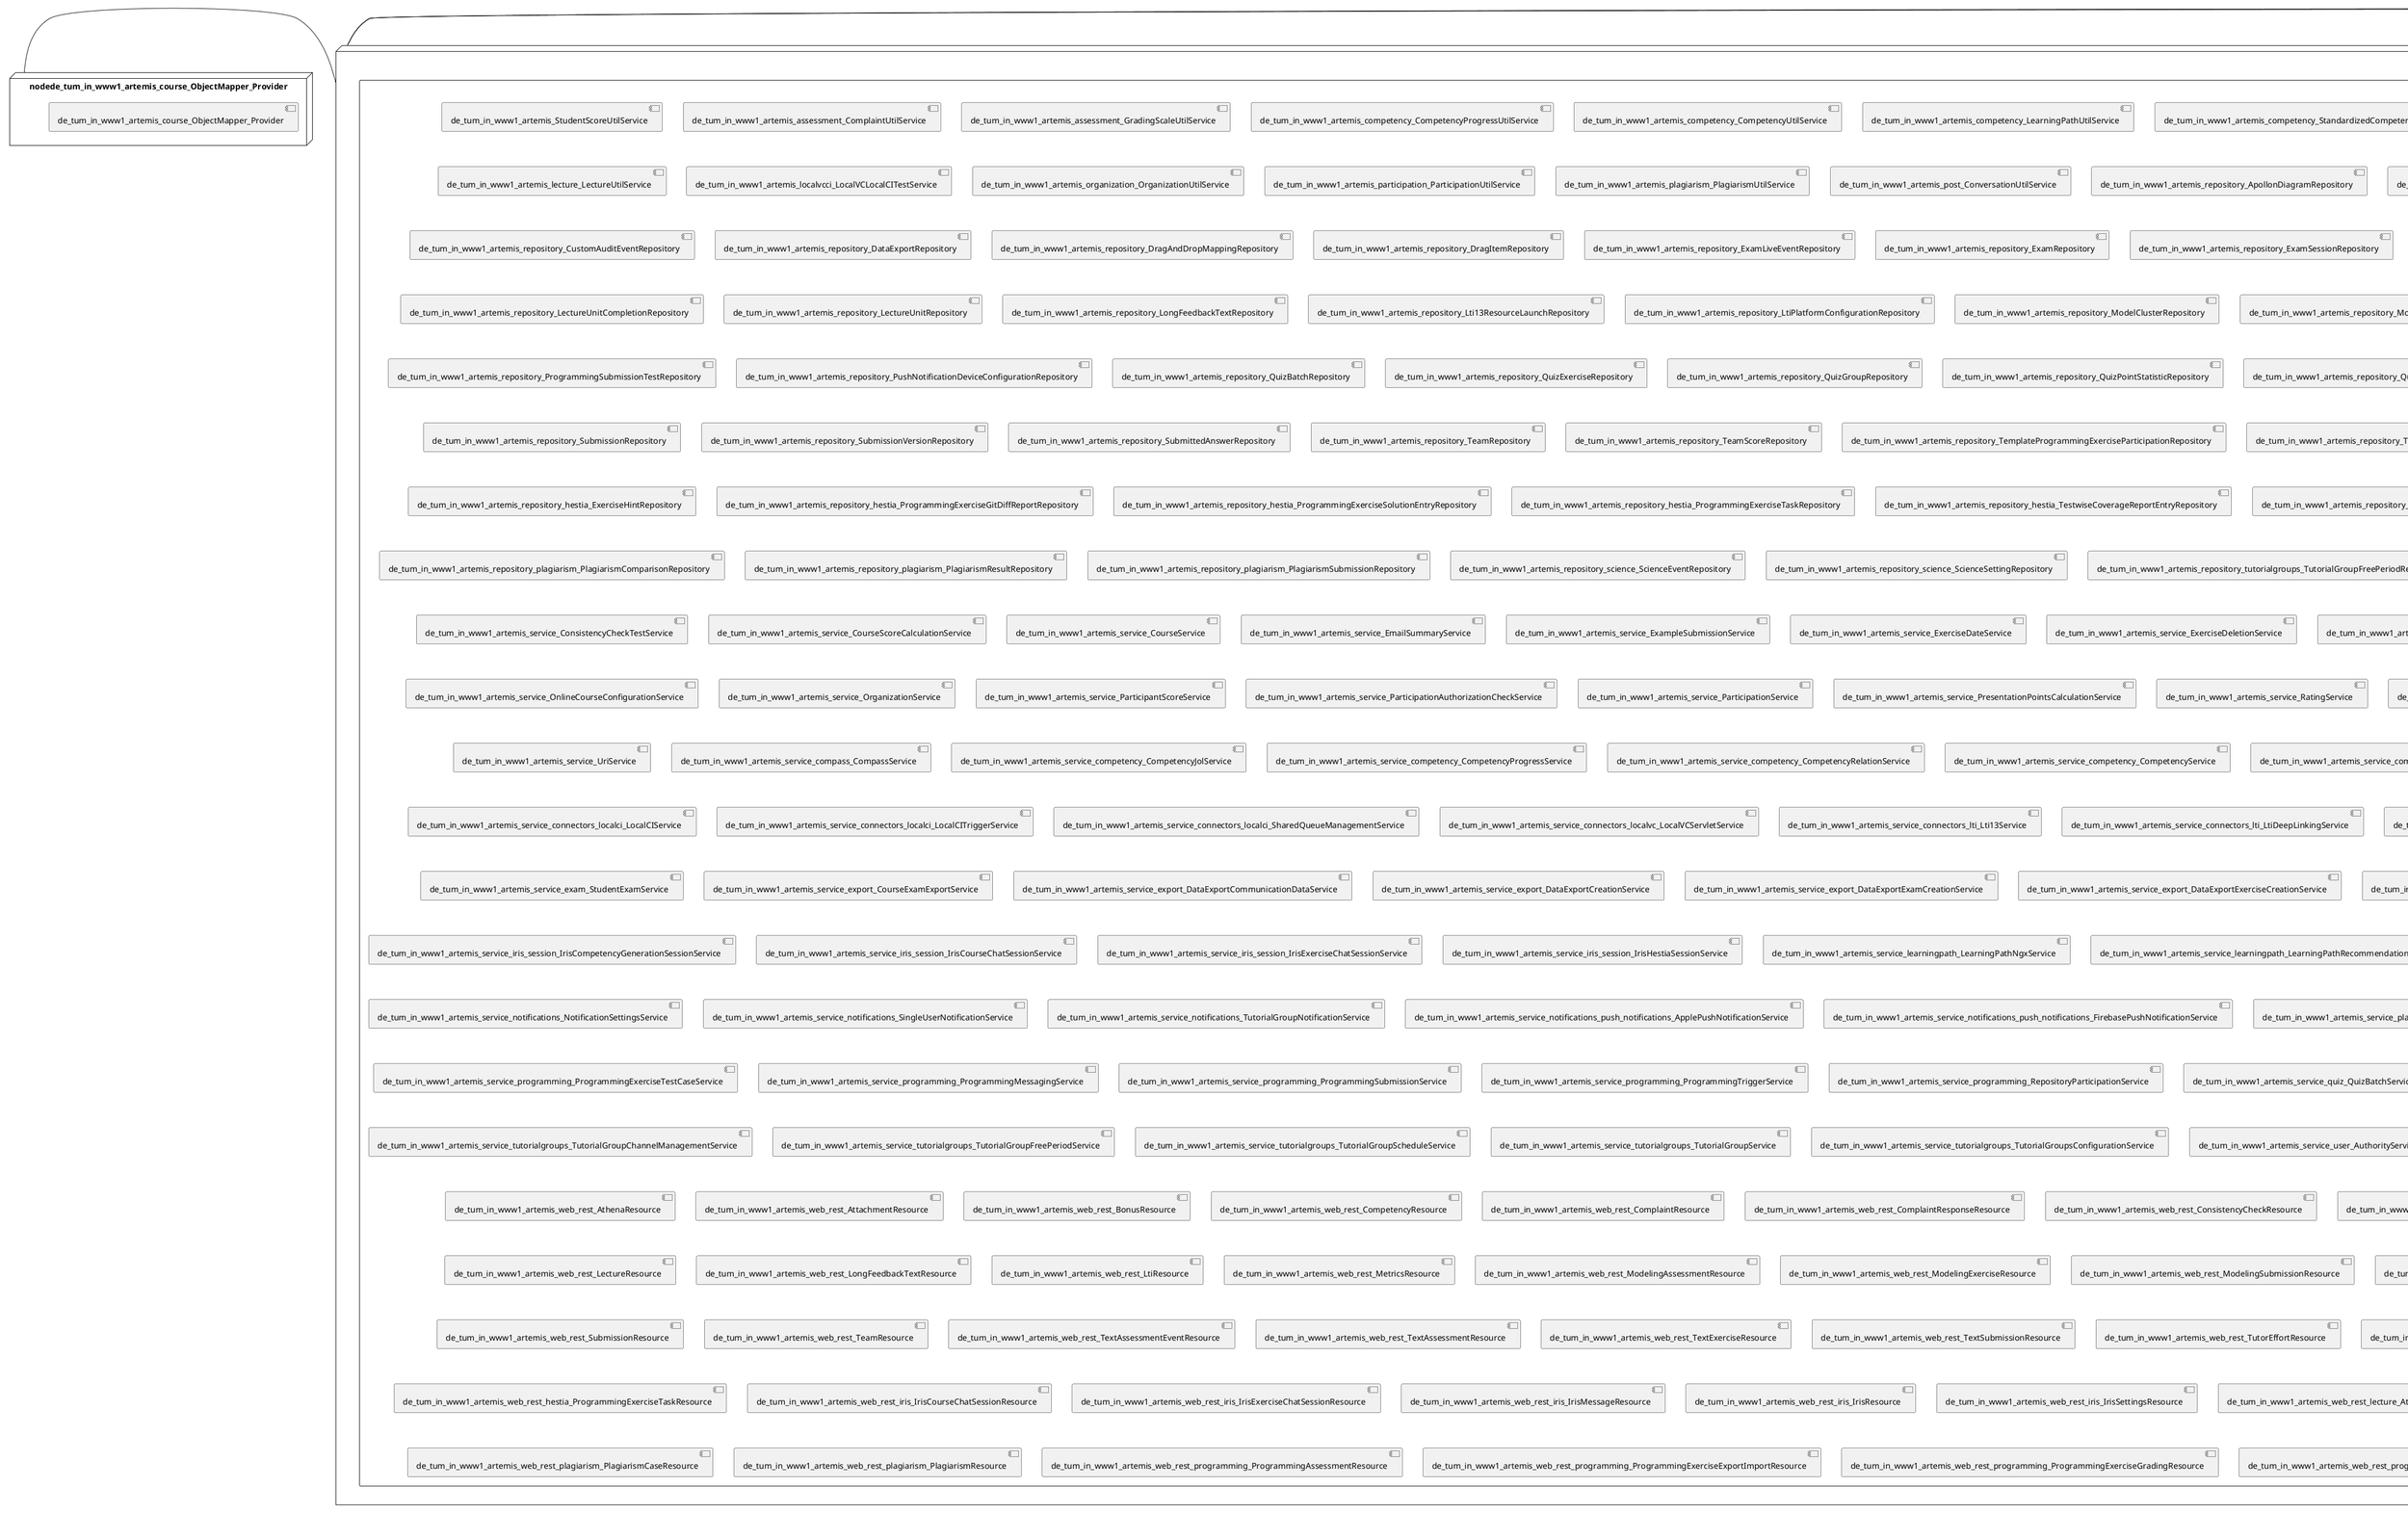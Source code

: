 @startuml
skinparam fixCircleLabelOverlapping true
skinparam componentStyle uml2
node nodede_tum_in_www1_artemis {
component de_tum_in_www1_artemis {
[de_tum_in_www1_artemis_repository_SystemNotificationRepository] [[ls1intum-artemis.system#_QSxNYDBkEe-1V_jwvCGzSA]]
[de_tum_in_www1_artemis_service_SystemNotificationService] [[ls1intum-artemis.system#_QSxNYDBkEe-1V_jwvCGzSA]]
[de_tum_in_www1_artemis_web_rest_SystemNotificationResource] [[ls1intum-artemis.system#_QSxNYDBkEe-1V_jwvCGzSA]]
[de_tum_in_www1_artemis_web_rest_admin_AdminSystemNotificationResource] [[ls1intum-artemis.system#_QSxNYDBkEe-1V_jwvCGzSA]]
}
}
node nodede_tum_in_www1_artemis_2 {
component de_tum_in_www1_artemis_2 {
[de_tum_in_www1_artemis_repository_metrics_CompetencyMetricsRepository] [[ls1intum-artemis.system#_QSxNYDBkEe-1V_jwvCGzSA]]
[de_tum_in_www1_artemis_repository_metrics_ExerciseMetricsRepository] [[ls1intum-artemis.system#_QSxNYDBkEe-1V_jwvCGzSA]]
[de_tum_in_www1_artemis_repository_metrics_LectureUnitMetricsRepository] [[ls1intum-artemis.system#_QSxNYDBkEe-1V_jwvCGzSA]]
[de_tum_in_www1_artemis_service_metrics_LearningMetricsService] [[ls1intum-artemis.system#_QSxNYDBkEe-1V_jwvCGzSA]]
}
}
node nodede_tum_in_www1_artemis_3 {
component de_tum_in_www1_artemis_3 {
[de_tum_in_www1_artemis_config_migration_MigrationService] [[ls1intum-artemis.system#_QSxNYDBkEe-1V_jwvCGzSA]]
[de_tum_in_www1_artemis_repository_MigrationChangeRepository] [[ls1intum-artemis.system#_QSxNYDBkEe-1V_jwvCGzSA]]
}
}
node nodede_tum_in_www1_artemis_4 {
component de_tum_in_www1_artemis_4 {
[de_tum_in_www1_artemis_repository_iris_IrisSettingsRepository] [[ls1intum-artemis.system#_QSxNYDBkEe-1V_jwvCGzSA]]
[de_tum_in_www1_artemis_service_iris_settings_IrisSettingsService] [[ls1intum-artemis.system#_QSxNYDBkEe-1V_jwvCGzSA]]
}
}
node nodede_tum_in_www1_artemis_5 {
component de_tum_in_www1_artemis_5 {
[de_tum_in_www1_artemis_repository_PersistenceAuditEventRepository] [[ls1intum-artemis.system#_QSxNYDBkEe-1V_jwvCGzSA]]
[de_tum_in_www1_artemis_service_AuditEventService] [[ls1intum-artemis.system#_QSxNYDBkEe-1V_jwvCGzSA]]
}
}
node nodede_tum_in_www1_artemis_6 {
component de_tum_in_www1_artemis_6 {
[de_tum_in_www1_artemis_StudentScoreUtilService] [[ls1intum-artemis.system#_QSxNYDBkEe-1V_jwvCGzSA]]
[de_tum_in_www1_artemis_assessment_ComplaintUtilService] [[ls1intum-artemis.system#_QSxNYDBkEe-1V_jwvCGzSA]]
[de_tum_in_www1_artemis_assessment_GradingScaleUtilService] [[ls1intum-artemis.system#_QSxNYDBkEe-1V_jwvCGzSA]]
[de_tum_in_www1_artemis_competency_CompetencyProgressUtilService] [[ls1intum-artemis.system#_QSxNYDBkEe-1V_jwvCGzSA]]
[de_tum_in_www1_artemis_competency_CompetencyUtilService] [[ls1intum-artemis.system#_QSxNYDBkEe-1V_jwvCGzSA]]
[de_tum_in_www1_artemis_competency_LearningPathUtilService] [[ls1intum-artemis.system#_QSxNYDBkEe-1V_jwvCGzSA]]
[de_tum_in_www1_artemis_competency_StandardizedCompetencyUtilService] [[ls1intum-artemis.system#_QSxNYDBkEe-1V_jwvCGzSA]]
[de_tum_in_www1_artemis_course_CourseTestService] [[ls1intum-artemis.system#_QSxNYDBkEe-1V_jwvCGzSA]]
[de_tum_in_www1_artemis_course_CourseUtilService] [[ls1intum-artemis.system#_QSxNYDBkEe-1V_jwvCGzSA]]
[de_tum_in_www1_artemis_domain_Repository] [[ls1intum-artemis.system#_QSxNYDBkEe-1V_jwvCGzSA]]
[de_tum_in_www1_artemis_exam_ExamUtilService] [[ls1intum-artemis.system#_QSxNYDBkEe-1V_jwvCGzSA]]
[de_tum_in_www1_artemis_exercise_ExerciseUtilService] [[ls1intum-artemis.system#_QSxNYDBkEe-1V_jwvCGzSA]]
[de_tum_in_www1_artemis_exercise_fileupload_FileUploadExerciseUtilService] [[ls1intum-artemis.system#_QSxNYDBkEe-1V_jwvCGzSA]]
[de_tum_in_www1_artemis_exercise_modeling_ModelingExerciseUtilService] [[ls1intum-artemis.system#_QSxNYDBkEe-1V_jwvCGzSA]]
[de_tum_in_www1_artemis_exercise_programming_ContinuousIntegrationTestService] [[ls1intum-artemis.system#_QSxNYDBkEe-1V_jwvCGzSA]]
[de_tum_in_www1_artemis_exercise_programming_ProgrammingExerciseIntegrationTestService] [[ls1intum-artemis.system#_QSxNYDBkEe-1V_jwvCGzSA]]
[de_tum_in_www1_artemis_exercise_programming_ProgrammingExerciseResultTestService] [[ls1intum-artemis.system#_QSxNYDBkEe-1V_jwvCGzSA]]
[de_tum_in_www1_artemis_exercise_programming_ProgrammingExerciseTestService] [[ls1intum-artemis.system#_QSxNYDBkEe-1V_jwvCGzSA]]
[de_tum_in_www1_artemis_exercise_programming_ProgrammingExerciseUtilService] [[ls1intum-artemis.system#_QSxNYDBkEe-1V_jwvCGzSA]]
[de_tum_in_www1_artemis_exercise_programming_ProgrammingSubmissionAndResultIntegrationTestService] [[ls1intum-artemis.system#_QSxNYDBkEe-1V_jwvCGzSA]]
[de_tum_in_www1_artemis_exercise_quiz_QuizExerciseUtilService] [[ls1intum-artemis.system#_QSxNYDBkEe-1V_jwvCGzSA]]
[de_tum_in_www1_artemis_exercise_text_TextExerciseUtilService] [[ls1intum-artemis.system#_QSxNYDBkEe-1V_jwvCGzSA]]
[de_tum_in_www1_artemis_lecture_LectureUtilService] [[ls1intum-artemis.system#_QSxNYDBkEe-1V_jwvCGzSA]]
[de_tum_in_www1_artemis_localvcci_LocalVCLocalCITestService] [[ls1intum-artemis.system#_QSxNYDBkEe-1V_jwvCGzSA]]
[de_tum_in_www1_artemis_organization_OrganizationUtilService] [[ls1intum-artemis.system#_QSxNYDBkEe-1V_jwvCGzSA]]
[de_tum_in_www1_artemis_participation_ParticipationUtilService] [[ls1intum-artemis.system#_QSxNYDBkEe-1V_jwvCGzSA]]
[de_tum_in_www1_artemis_plagiarism_PlagiarismUtilService] [[ls1intum-artemis.system#_QSxNYDBkEe-1V_jwvCGzSA]]
[de_tum_in_www1_artemis_post_ConversationUtilService] [[ls1intum-artemis.system#_QSxNYDBkEe-1V_jwvCGzSA]]
[de_tum_in_www1_artemis_repository_ApollonDiagramRepository] [[ls1intum-artemis.system#_QSxNYDBkEe-1V_jwvCGzSA]]
[de_tum_in_www1_artemis_repository_AttachmentRepository] [[ls1intum-artemis.system#_QSxNYDBkEe-1V_jwvCGzSA]]
[de_tum_in_www1_artemis_repository_AttachmentUnitRepository] [[ls1intum-artemis.system#_QSxNYDBkEe-1V_jwvCGzSA]]
[de_tum_in_www1_artemis_repository_AuthorityRepository] [[ls1intum-artemis.system#_QSxNYDBkEe-1V_jwvCGzSA]]
[de_tum_in_www1_artemis_repository_AuxiliaryRepositoryRepository] [[ls1intum-artemis.system#_QSxNYDBkEe-1V_jwvCGzSA]]
[de_tum_in_www1_artemis_repository_BonusRepository] [[ls1intum-artemis.system#_QSxNYDBkEe-1V_jwvCGzSA]]
[de_tum_in_www1_artemis_repository_BuildJobRepository] [[ls1intum-artemis.system#_QSxNYDBkEe-1V_jwvCGzSA]]
[de_tum_in_www1_artemis_repository_BuildLogEntryRepository] [[ls1intum-artemis.system#_QSxNYDBkEe-1V_jwvCGzSA]]
[de_tum_in_www1_artemis_repository_BuildLogStatisticsEntryRepository] [[ls1intum-artemis.system#_QSxNYDBkEe-1V_jwvCGzSA]]
[de_tum_in_www1_artemis_repository_BuildPlanRepository] [[ls1intum-artemis.system#_QSxNYDBkEe-1V_jwvCGzSA]]
[de_tum_in_www1_artemis_repository_CompetencyProgressRepository] [[ls1intum-artemis.system#_QSxNYDBkEe-1V_jwvCGzSA]]
[de_tum_in_www1_artemis_repository_CompetencyRelationRepository] [[ls1intum-artemis.system#_QSxNYDBkEe-1V_jwvCGzSA]]
[de_tum_in_www1_artemis_repository_CompetencyRepository] [[ls1intum-artemis.system#_QSxNYDBkEe-1V_jwvCGzSA]]
[de_tum_in_www1_artemis_repository_ComplaintRepository] [[ls1intum-artemis.system#_QSxNYDBkEe-1V_jwvCGzSA]]
[de_tum_in_www1_artemis_repository_ComplaintResponseRepository] [[ls1intum-artemis.system#_QSxNYDBkEe-1V_jwvCGzSA]]
[de_tum_in_www1_artemis_repository_CourseRepository] [[ls1intum-artemis.system#_QSxNYDBkEe-1V_jwvCGzSA]]
[de_tum_in_www1_artemis_repository_CustomAuditEventRepository] [[ls1intum-artemis.system#_QSxNYDBkEe-1V_jwvCGzSA]]
[de_tum_in_www1_artemis_repository_DataExportRepository] [[ls1intum-artemis.system#_QSxNYDBkEe-1V_jwvCGzSA]]
[de_tum_in_www1_artemis_repository_DragAndDropMappingRepository] [[ls1intum-artemis.system#_QSxNYDBkEe-1V_jwvCGzSA]]
[de_tum_in_www1_artemis_repository_DragItemRepository] [[ls1intum-artemis.system#_QSxNYDBkEe-1V_jwvCGzSA]]
[de_tum_in_www1_artemis_repository_ExamLiveEventRepository] [[ls1intum-artemis.system#_QSxNYDBkEe-1V_jwvCGzSA]]
[de_tum_in_www1_artemis_repository_ExamRepository] [[ls1intum-artemis.system#_QSxNYDBkEe-1V_jwvCGzSA]]
[de_tum_in_www1_artemis_repository_ExamSessionRepository] [[ls1intum-artemis.system#_QSxNYDBkEe-1V_jwvCGzSA]]
[de_tum_in_www1_artemis_repository_ExamUserRepository] [[ls1intum-artemis.system#_QSxNYDBkEe-1V_jwvCGzSA]]
[de_tum_in_www1_artemis_repository_ExampleSubmissionRepository] [[ls1intum-artemis.system#_QSxNYDBkEe-1V_jwvCGzSA]]
[de_tum_in_www1_artemis_repository_ExerciseGroupRepository] [[ls1intum-artemis.system#_QSxNYDBkEe-1V_jwvCGzSA]]
[de_tum_in_www1_artemis_repository_ExerciseRepository] [[ls1intum-artemis.system#_QSxNYDBkEe-1V_jwvCGzSA]]
[de_tum_in_www1_artemis_repository_ExerciseUnitRepository] [[ls1intum-artemis.system#_QSxNYDBkEe-1V_jwvCGzSA]]
[de_tum_in_www1_artemis_repository_FeedbackRepository] [[ls1intum-artemis.system#_QSxNYDBkEe-1V_jwvCGzSA]]
[de_tum_in_www1_artemis_repository_FileUploadExerciseRepository] [[ls1intum-artemis.system#_QSxNYDBkEe-1V_jwvCGzSA]]
[de_tum_in_www1_artemis_repository_FileUploadSubmissionRepository] [[ls1intum-artemis.system#_QSxNYDBkEe-1V_jwvCGzSA]]
[de_tum_in_www1_artemis_repository_GradeStepRepository] [[ls1intum-artemis.system#_QSxNYDBkEe-1V_jwvCGzSA]]
[de_tum_in_www1_artemis_repository_GradingCriterionRepository] [[ls1intum-artemis.system#_QSxNYDBkEe-1V_jwvCGzSA]]
[de_tum_in_www1_artemis_repository_GradingScaleRepository] [[ls1intum-artemis.system#_QSxNYDBkEe-1V_jwvCGzSA]]
[de_tum_in_www1_artemis_repository_GroupNotificationRepository] [[ls1intum-artemis.system#_QSxNYDBkEe-1V_jwvCGzSA]]
[de_tum_in_www1_artemis_repository_GuidedTourSettingsRepository] [[ls1intum-artemis.system#_QSxNYDBkEe-1V_jwvCGzSA]]
[de_tum_in_www1_artemis_repository_LearningPathRepository] [[ls1intum-artemis.system#_QSxNYDBkEe-1V_jwvCGzSA]]
[de_tum_in_www1_artemis_repository_LectureRepository] [[ls1intum-artemis.system#_QSxNYDBkEe-1V_jwvCGzSA]]
[de_tum_in_www1_artemis_repository_LectureUnitCompletionRepository] [[ls1intum-artemis.system#_QSxNYDBkEe-1V_jwvCGzSA]]
[de_tum_in_www1_artemis_repository_LectureUnitRepository] [[ls1intum-artemis.system#_QSxNYDBkEe-1V_jwvCGzSA]]
[de_tum_in_www1_artemis_repository_LongFeedbackTextRepository] [[ls1intum-artemis.system#_QSxNYDBkEe-1V_jwvCGzSA]]
[de_tum_in_www1_artemis_repository_Lti13ResourceLaunchRepository] [[ls1intum-artemis.system#_QSxNYDBkEe-1V_jwvCGzSA]]
[de_tum_in_www1_artemis_repository_LtiPlatformConfigurationRepository] [[ls1intum-artemis.system#_QSxNYDBkEe-1V_jwvCGzSA]]
[de_tum_in_www1_artemis_repository_ModelClusterRepository] [[ls1intum-artemis.system#_QSxNYDBkEe-1V_jwvCGzSA]]
[de_tum_in_www1_artemis_repository_ModelElementRepository] [[ls1intum-artemis.system#_QSxNYDBkEe-1V_jwvCGzSA]]
[de_tum_in_www1_artemis_repository_ModelingExerciseRepository] [[ls1intum-artemis.system#_QSxNYDBkEe-1V_jwvCGzSA]]
[de_tum_in_www1_artemis_repository_ModelingSubmissionRepository] [[ls1intum-artemis.system#_QSxNYDBkEe-1V_jwvCGzSA]]
[de_tum_in_www1_artemis_repository_NotificationRepository] [[ls1intum-artemis.system#_QSxNYDBkEe-1V_jwvCGzSA]]
[de_tum_in_www1_artemis_repository_NotificationSettingRepository] [[ls1intum-artemis.system#_QSxNYDBkEe-1V_jwvCGzSA]]
[de_tum_in_www1_artemis_repository_OnlineCourseConfigurationRepository] [[ls1intum-artemis.system#_QSxNYDBkEe-1V_jwvCGzSA]]
[de_tum_in_www1_artemis_repository_OnlineUnitRepository] [[ls1intum-artemis.system#_QSxNYDBkEe-1V_jwvCGzSA]]
[de_tum_in_www1_artemis_repository_OrganizationRepository] [[ls1intum-artemis.system#_QSxNYDBkEe-1V_jwvCGzSA]]
[de_tum_in_www1_artemis_repository_ParticipantScoreRepository] [[ls1intum-artemis.system#_QSxNYDBkEe-1V_jwvCGzSA]]
[de_tum_in_www1_artemis_repository_ParticipationRepository] [[ls1intum-artemis.system#_QSxNYDBkEe-1V_jwvCGzSA]]
[de_tum_in_www1_artemis_repository_ProgrammingExerciseRepository] [[ls1intum-artemis.system#_QSxNYDBkEe-1V_jwvCGzSA]]
[de_tum_in_www1_artemis_repository_ProgrammingExerciseStudentParticipationRepository] [[ls1intum-artemis.system#_QSxNYDBkEe-1V_jwvCGzSA]]
[de_tum_in_www1_artemis_repository_ProgrammingExerciseStudentParticipationTestRepository] [[ls1intum-artemis.system#_QSxNYDBkEe-1V_jwvCGzSA]]
[de_tum_in_www1_artemis_repository_ProgrammingExerciseTestCaseRepository] [[ls1intum-artemis.system#_QSxNYDBkEe-1V_jwvCGzSA]]
[de_tum_in_www1_artemis_repository_ProgrammingExerciseTestRepository] [[ls1intum-artemis.system#_QSxNYDBkEe-1V_jwvCGzSA]]
[de_tum_in_www1_artemis_repository_ProgrammingSubmissionRepository] [[ls1intum-artemis.system#_QSxNYDBkEe-1V_jwvCGzSA]]
[de_tum_in_www1_artemis_repository_ProgrammingSubmissionTestRepository] [[ls1intum-artemis.system#_QSxNYDBkEe-1V_jwvCGzSA]]
[de_tum_in_www1_artemis_repository_PushNotificationDeviceConfigurationRepository] [[ls1intum-artemis.system#_QSxNYDBkEe-1V_jwvCGzSA]]
[de_tum_in_www1_artemis_repository_QuizBatchRepository] [[ls1intum-artemis.system#_QSxNYDBkEe-1V_jwvCGzSA]]
[de_tum_in_www1_artemis_repository_QuizExerciseRepository] [[ls1intum-artemis.system#_QSxNYDBkEe-1V_jwvCGzSA]]
[de_tum_in_www1_artemis_repository_QuizGroupRepository] [[ls1intum-artemis.system#_QSxNYDBkEe-1V_jwvCGzSA]]
[de_tum_in_www1_artemis_repository_QuizPointStatisticRepository] [[ls1intum-artemis.system#_QSxNYDBkEe-1V_jwvCGzSA]]
[de_tum_in_www1_artemis_repository_QuizPoolRepository] [[ls1intum-artemis.system#_QSxNYDBkEe-1V_jwvCGzSA]]
[de_tum_in_www1_artemis_repository_QuizQuestionRepository] [[ls1intum-artemis.system#_QSxNYDBkEe-1V_jwvCGzSA]]
[de_tum_in_www1_artemis_repository_QuizQuestionStatisticRepository] [[ls1intum-artemis.system#_QSxNYDBkEe-1V_jwvCGzSA]]
[de_tum_in_www1_artemis_repository_QuizSubmissionRepository] [[ls1intum-artemis.system#_QSxNYDBkEe-1V_jwvCGzSA]]
[de_tum_in_www1_artemis_repository_RatingRepository] [[ls1intum-artemis.system#_QSxNYDBkEe-1V_jwvCGzSA]]
[de_tum_in_www1_artemis_repository_ResultRepository] [[ls1intum-artemis.system#_QSxNYDBkEe-1V_jwvCGzSA]]
[de_tum_in_www1_artemis_repository_SingleUserNotificationRepository] [[ls1intum-artemis.system#_QSxNYDBkEe-1V_jwvCGzSA]]
[de_tum_in_www1_artemis_repository_SlideRepository] [[ls1intum-artemis.system#_QSxNYDBkEe-1V_jwvCGzSA]]
[de_tum_in_www1_artemis_repository_SolutionProgrammingExerciseParticipationRepository] [[ls1intum-artemis.system#_QSxNYDBkEe-1V_jwvCGzSA]]
[de_tum_in_www1_artemis_repository_SourceRepository] [[ls1intum-artemis.system#_QSxNYDBkEe-1V_jwvCGzSA]]
[de_tum_in_www1_artemis_repository_StaticCodeAnalysisCategoryRepository] [[ls1intum-artemis.system#_QSxNYDBkEe-1V_jwvCGzSA]]
[de_tum_in_www1_artemis_repository_StatisticsRepository] [[ls1intum-artemis.system#_QSxNYDBkEe-1V_jwvCGzSA]]
[de_tum_in_www1_artemis_repository_StudentExamRepository] [[ls1intum-artemis.system#_QSxNYDBkEe-1V_jwvCGzSA]]
[de_tum_in_www1_artemis_repository_StudentParticipationRepository] [[ls1intum-artemis.system#_QSxNYDBkEe-1V_jwvCGzSA]]
[de_tum_in_www1_artemis_repository_StudentScoreRepository] [[ls1intum-artemis.system#_QSxNYDBkEe-1V_jwvCGzSA]]
[de_tum_in_www1_artemis_repository_SubmissionPolicyRepository] [[ls1intum-artemis.system#_QSxNYDBkEe-1V_jwvCGzSA]]
[de_tum_in_www1_artemis_repository_SubmissionRepository] [[ls1intum-artemis.system#_QSxNYDBkEe-1V_jwvCGzSA]]
[de_tum_in_www1_artemis_repository_SubmissionVersionRepository] [[ls1intum-artemis.system#_QSxNYDBkEe-1V_jwvCGzSA]]
[de_tum_in_www1_artemis_repository_SubmittedAnswerRepository] [[ls1intum-artemis.system#_QSxNYDBkEe-1V_jwvCGzSA]]
[de_tum_in_www1_artemis_repository_TeamRepository] [[ls1intum-artemis.system#_QSxNYDBkEe-1V_jwvCGzSA]]
[de_tum_in_www1_artemis_repository_TeamScoreRepository] [[ls1intum-artemis.system#_QSxNYDBkEe-1V_jwvCGzSA]]
[de_tum_in_www1_artemis_repository_TemplateProgrammingExerciseParticipationRepository] [[ls1intum-artemis.system#_QSxNYDBkEe-1V_jwvCGzSA]]
[de_tum_in_www1_artemis_repository_TextAssessmentEventRepository] [[ls1intum-artemis.system#_QSxNYDBkEe-1V_jwvCGzSA]]
[de_tum_in_www1_artemis_repository_TextBlockRepository] [[ls1intum-artemis.system#_QSxNYDBkEe-1V_jwvCGzSA]]
[de_tum_in_www1_artemis_repository_TextExerciseRepository] [[ls1intum-artemis.system#_QSxNYDBkEe-1V_jwvCGzSA]]
[de_tum_in_www1_artemis_repository_TextSubmissionRepository] [[ls1intum-artemis.system#_QSxNYDBkEe-1V_jwvCGzSA]]
[de_tum_in_www1_artemis_repository_TextUnitRepository] [[ls1intum-artemis.system#_QSxNYDBkEe-1V_jwvCGzSA]]
[de_tum_in_www1_artemis_repository_TutorParticipationRepository] [[ls1intum-artemis.system#_QSxNYDBkEe-1V_jwvCGzSA]]
[de_tum_in_www1_artemis_repository_UserRepository] [[ls1intum-artemis.system#_QSxNYDBkEe-1V_jwvCGzSA]]
[de_tum_in_www1_artemis_repository_UserTestRepository] [[ls1intum-artemis.system#_QSxNYDBkEe-1V_jwvCGzSA]]
[de_tum_in_www1_artemis_repository_VideoUnitRepository] [[ls1intum-artemis.system#_QSxNYDBkEe-1V_jwvCGzSA]]
[de_tum_in_www1_artemis_repository_competency_CompetencyJolRepository] [[ls1intum-artemis.system#_QSxNYDBkEe-1V_jwvCGzSA]]
[de_tum_in_www1_artemis_repository_competency_KnowledgeAreaRepository] [[ls1intum-artemis.system#_QSxNYDBkEe-1V_jwvCGzSA]]
[de_tum_in_www1_artemis_repository_competency_StandardizedCompetencyRepository] [[ls1intum-artemis.system#_QSxNYDBkEe-1V_jwvCGzSA]]
[de_tum_in_www1_artemis_repository_hestia_CodeHintRepository] [[ls1intum-artemis.system#_QSxNYDBkEe-1V_jwvCGzSA]]
[de_tum_in_www1_artemis_repository_hestia_CoverageFileReportRepository] [[ls1intum-artemis.system#_QSxNYDBkEe-1V_jwvCGzSA]]
[de_tum_in_www1_artemis_repository_hestia_CoverageReportRepository] [[ls1intum-artemis.system#_QSxNYDBkEe-1V_jwvCGzSA]]
[de_tum_in_www1_artemis_repository_hestia_ExerciseHintActivationRepository] [[ls1intum-artemis.system#_QSxNYDBkEe-1V_jwvCGzSA]]
[de_tum_in_www1_artemis_repository_hestia_ExerciseHintRepository] [[ls1intum-artemis.system#_QSxNYDBkEe-1V_jwvCGzSA]]
[de_tum_in_www1_artemis_repository_hestia_ProgrammingExerciseGitDiffReportRepository] [[ls1intum-artemis.system#_QSxNYDBkEe-1V_jwvCGzSA]]
[de_tum_in_www1_artemis_repository_hestia_ProgrammingExerciseSolutionEntryRepository] [[ls1intum-artemis.system#_QSxNYDBkEe-1V_jwvCGzSA]]
[de_tum_in_www1_artemis_repository_hestia_ProgrammingExerciseTaskRepository] [[ls1intum-artemis.system#_QSxNYDBkEe-1V_jwvCGzSA]]
[de_tum_in_www1_artemis_repository_hestia_TestwiseCoverageReportEntryRepository] [[ls1intum-artemis.system#_QSxNYDBkEe-1V_jwvCGzSA]]
[de_tum_in_www1_artemis_repository_iris_IrisCompetencyGenerationSessionRepository] [[ls1intum-artemis.system#_QSxNYDBkEe-1V_jwvCGzSA]]
[de_tum_in_www1_artemis_repository_iris_IrisCourseChatSessionRepository] [[ls1intum-artemis.system#_QSxNYDBkEe-1V_jwvCGzSA]]
[de_tum_in_www1_artemis_repository_iris_IrisExerciseChatSessionRepository] [[ls1intum-artemis.system#_QSxNYDBkEe-1V_jwvCGzSA]]
[de_tum_in_www1_artemis_repository_iris_IrisHestiaSessionRepository] [[ls1intum-artemis.system#_QSxNYDBkEe-1V_jwvCGzSA]]
[de_tum_in_www1_artemis_repository_iris_IrisMessageRepository] [[ls1intum-artemis.system#_QSxNYDBkEe-1V_jwvCGzSA]]
[de_tum_in_www1_artemis_repository_iris_IrisSessionRepository] [[ls1intum-artemis.system#_QSxNYDBkEe-1V_jwvCGzSA]]
[de_tum_in_www1_artemis_repository_metis_AnswerPostRepository] [[ls1intum-artemis.system#_QSxNYDBkEe-1V_jwvCGzSA]]
[de_tum_in_www1_artemis_repository_metis_ConversationMessageRepository] [[ls1intum-artemis.system#_QSxNYDBkEe-1V_jwvCGzSA]]
[de_tum_in_www1_artemis_repository_metis_ConversationParticipantRepository] [[ls1intum-artemis.system#_QSxNYDBkEe-1V_jwvCGzSA]]
[de_tum_in_www1_artemis_repository_metis_PostRepository] [[ls1intum-artemis.system#_QSxNYDBkEe-1V_jwvCGzSA]]
[de_tum_in_www1_artemis_repository_metis_ReactionRepository] [[ls1intum-artemis.system#_QSxNYDBkEe-1V_jwvCGzSA]]
[de_tum_in_www1_artemis_repository_metis_conversation_ChannelRepository] [[ls1intum-artemis.system#_QSxNYDBkEe-1V_jwvCGzSA]]
[de_tum_in_www1_artemis_repository_metis_conversation_ConversationNotificationRepository] [[ls1intum-artemis.system#_QSxNYDBkEe-1V_jwvCGzSA]]
[de_tum_in_www1_artemis_repository_metis_conversation_ConversationRepository] [[ls1intum-artemis.system#_QSxNYDBkEe-1V_jwvCGzSA]]
[de_tum_in_www1_artemis_repository_metis_conversation_GroupChatRepository] [[ls1intum-artemis.system#_QSxNYDBkEe-1V_jwvCGzSA]]
[de_tum_in_www1_artemis_repository_metis_conversation_OneToOneChatRepository] [[ls1intum-artemis.system#_QSxNYDBkEe-1V_jwvCGzSA]]
[de_tum_in_www1_artemis_repository_plagiarism_PlagiarismCaseRepository] [[ls1intum-artemis.system#_QSxNYDBkEe-1V_jwvCGzSA]]
[de_tum_in_www1_artemis_repository_plagiarism_PlagiarismComparisonRepository] [[ls1intum-artemis.system#_QSxNYDBkEe-1V_jwvCGzSA]]
[de_tum_in_www1_artemis_repository_plagiarism_PlagiarismResultRepository] [[ls1intum-artemis.system#_QSxNYDBkEe-1V_jwvCGzSA]]
[de_tum_in_www1_artemis_repository_plagiarism_PlagiarismSubmissionRepository] [[ls1intum-artemis.system#_QSxNYDBkEe-1V_jwvCGzSA]]
[de_tum_in_www1_artemis_repository_science_ScienceEventRepository] [[ls1intum-artemis.system#_QSxNYDBkEe-1V_jwvCGzSA]]
[de_tum_in_www1_artemis_repository_science_ScienceSettingRepository] [[ls1intum-artemis.system#_QSxNYDBkEe-1V_jwvCGzSA]]
[de_tum_in_www1_artemis_repository_tutorialgroups_TutorialGroupFreePeriodRepository] [[ls1intum-artemis.system#_QSxNYDBkEe-1V_jwvCGzSA]]
[de_tum_in_www1_artemis_repository_tutorialgroups_TutorialGroupNotificationRepository] [[ls1intum-artemis.system#_QSxNYDBkEe-1V_jwvCGzSA]]
[de_tum_in_www1_artemis_repository_tutorialgroups_TutorialGroupRegistrationRepository] [[ls1intum-artemis.system#_QSxNYDBkEe-1V_jwvCGzSA]]
[de_tum_in_www1_artemis_repository_tutorialgroups_TutorialGroupRepository] [[ls1intum-artemis.system#_QSxNYDBkEe-1V_jwvCGzSA]]
[de_tum_in_www1_artemis_repository_tutorialgroups_TutorialGroupScheduleRepository] [[ls1intum-artemis.system#_QSxNYDBkEe-1V_jwvCGzSA]]
[de_tum_in_www1_artemis_repository_tutorialgroups_TutorialGroupSessionRepository] [[ls1intum-artemis.system#_QSxNYDBkEe-1V_jwvCGzSA]]
[de_tum_in_www1_artemis_repository_tutorialgroups_TutorialGroupsConfigurationRepository] [[ls1intum-artemis.system#_QSxNYDBkEe-1V_jwvCGzSA]]
[de_tum_in_www1_artemis_security_DomainUserDetailsService] [[ls1intum-artemis.system#_QSxNYDBkEe-1V_jwvCGzSA]]
[de_tum_in_www1_artemis_service_AssessmentDashboardService] [[ls1intum-artemis.system#_QSxNYDBkEe-1V_jwvCGzSA]]
[de_tum_in_www1_artemis_service_AssessmentService] [[ls1intum-artemis.system#_QSxNYDBkEe-1V_jwvCGzSA]]
[de_tum_in_www1_artemis_service_AttachmentUnitService] [[ls1intum-artemis.system#_QSxNYDBkEe-1V_jwvCGzSA]]
[de_tum_in_www1_artemis_service_AuthorizationCheckService] [[ls1intum-artemis.system#_QSxNYDBkEe-1V_jwvCGzSA]]
[de_tum_in_www1_artemis_service_BonusService] [[ls1intum-artemis.system#_QSxNYDBkEe-1V_jwvCGzSA]]
[de_tum_in_www1_artemis_service_BuildLogEntryService] [[ls1intum-artemis.system#_QSxNYDBkEe-1V_jwvCGzSA]]
[de_tum_in_www1_artemis_service_ComplaintResponseService] [[ls1intum-artemis.system#_QSxNYDBkEe-1V_jwvCGzSA]]
[de_tum_in_www1_artemis_service_ComplaintService] [[ls1intum-artemis.system#_QSxNYDBkEe-1V_jwvCGzSA]]
[de_tum_in_www1_artemis_service_ConsistencyCheckService] [[ls1intum-artemis.system#_QSxNYDBkEe-1V_jwvCGzSA]]
[de_tum_in_www1_artemis_service_ConsistencyCheckTestService] [[ls1intum-artemis.system#_QSxNYDBkEe-1V_jwvCGzSA]]
[de_tum_in_www1_artemis_service_CourseScoreCalculationService] [[ls1intum-artemis.system#_QSxNYDBkEe-1V_jwvCGzSA]]
[de_tum_in_www1_artemis_service_CourseService] [[ls1intum-artemis.system#_QSxNYDBkEe-1V_jwvCGzSA]]
[de_tum_in_www1_artemis_service_EmailSummaryService] [[ls1intum-artemis.system#_QSxNYDBkEe-1V_jwvCGzSA]]
[de_tum_in_www1_artemis_service_ExampleSubmissionService] [[ls1intum-artemis.system#_QSxNYDBkEe-1V_jwvCGzSA]]
[de_tum_in_www1_artemis_service_ExerciseDateService] [[ls1intum-artemis.system#_QSxNYDBkEe-1V_jwvCGzSA]]
[de_tum_in_www1_artemis_service_ExerciseDeletionService] [[ls1intum-artemis.system#_QSxNYDBkEe-1V_jwvCGzSA]]
[de_tum_in_www1_artemis_service_ExerciseScoresChartService] [[ls1intum-artemis.system#_QSxNYDBkEe-1V_jwvCGzSA]]
[de_tum_in_www1_artemis_service_ExerciseService] [[ls1intum-artemis.system#_QSxNYDBkEe-1V_jwvCGzSA]]
[de_tum_in_www1_artemis_service_FeedbackService] [[ls1intum-artemis.system#_QSxNYDBkEe-1V_jwvCGzSA]]
[de_tum_in_www1_artemis_service_FileService] [[ls1intum-artemis.system#_QSxNYDBkEe-1V_jwvCGzSA]]
[de_tum_in_www1_artemis_service_FileUploadExerciseImportService] [[ls1intum-artemis.system#_QSxNYDBkEe-1V_jwvCGzSA]]
[de_tum_in_www1_artemis_service_FileUploadExerciseService] [[ls1intum-artemis.system#_QSxNYDBkEe-1V_jwvCGzSA]]
[de_tum_in_www1_artemis_service_FileUploadSubmissionService] [[ls1intum-artemis.system#_QSxNYDBkEe-1V_jwvCGzSA]]
[de_tum_in_www1_artemis_service_GradingScaleService] [[ls1intum-artemis.system#_QSxNYDBkEe-1V_jwvCGzSA]]
[de_tum_in_www1_artemis_service_LectureImportService] [[ls1intum-artemis.system#_QSxNYDBkEe-1V_jwvCGzSA]]
[de_tum_in_www1_artemis_service_LectureService] [[ls1intum-artemis.system#_QSxNYDBkEe-1V_jwvCGzSA]]
[de_tum_in_www1_artemis_service_LectureUnitProcessingService] [[ls1intum-artemis.system#_QSxNYDBkEe-1V_jwvCGzSA]]
[de_tum_in_www1_artemis_service_LectureUnitService] [[ls1intum-artemis.system#_QSxNYDBkEe-1V_jwvCGzSA]]
[de_tum_in_www1_artemis_service_ModelingExerciseImportService] [[ls1intum-artemis.system#_QSxNYDBkEe-1V_jwvCGzSA]]
[de_tum_in_www1_artemis_service_ModelingExerciseService] [[ls1intum-artemis.system#_QSxNYDBkEe-1V_jwvCGzSA]]
[de_tum_in_www1_artemis_service_ModelingSubmissionService] [[ls1intum-artemis.system#_QSxNYDBkEe-1V_jwvCGzSA]]
[de_tum_in_www1_artemis_service_OnlineCourseConfigurationService] [[ls1intum-artemis.system#_QSxNYDBkEe-1V_jwvCGzSA]]
[de_tum_in_www1_artemis_service_OrganizationService] [[ls1intum-artemis.system#_QSxNYDBkEe-1V_jwvCGzSA]]
[de_tum_in_www1_artemis_service_ParticipantScoreService] [[ls1intum-artemis.system#_QSxNYDBkEe-1V_jwvCGzSA]]
[de_tum_in_www1_artemis_service_ParticipationAuthorizationCheckService] [[ls1intum-artemis.system#_QSxNYDBkEe-1V_jwvCGzSA]]
[de_tum_in_www1_artemis_service_ParticipationService] [[ls1intum-artemis.system#_QSxNYDBkEe-1V_jwvCGzSA]]
[de_tum_in_www1_artemis_service_PresentationPointsCalculationService] [[ls1intum-artemis.system#_QSxNYDBkEe-1V_jwvCGzSA]]
[de_tum_in_www1_artemis_service_RatingService] [[ls1intum-artemis.system#_QSxNYDBkEe-1V_jwvCGzSA]]
[de_tum_in_www1_artemis_service_ResultService] [[ls1intum-artemis.system#_QSxNYDBkEe-1V_jwvCGzSA]]
[de_tum_in_www1_artemis_service_SlideSplitterService] [[ls1intum-artemis.system#_QSxNYDBkEe-1V_jwvCGzSA]]
[de_tum_in_www1_artemis_service_StaticCodeAnalysisService] [[ls1intum-artemis.system#_QSxNYDBkEe-1V_jwvCGzSA]]
[de_tum_in_www1_artemis_service_StatisticsService] [[ls1intum-artemis.system#_QSxNYDBkEe-1V_jwvCGzSA]]
[de_tum_in_www1_artemis_service_SubmissionPolicyService] [[ls1intum-artemis.system#_QSxNYDBkEe-1V_jwvCGzSA]]
[de_tum_in_www1_artemis_service_SubmissionService] [[ls1intum-artemis.system#_QSxNYDBkEe-1V_jwvCGzSA]]
[de_tum_in_www1_artemis_service_SubmissionVersionService] [[ls1intum-artemis.system#_QSxNYDBkEe-1V_jwvCGzSA]]
[de_tum_in_www1_artemis_service_TeamService] [[ls1intum-artemis.system#_QSxNYDBkEe-1V_jwvCGzSA]]
[de_tum_in_www1_artemis_service_TextBlockService] [[ls1intum-artemis.system#_QSxNYDBkEe-1V_jwvCGzSA]]
[de_tum_in_www1_artemis_service_TextExerciseImportService] [[ls1intum-artemis.system#_QSxNYDBkEe-1V_jwvCGzSA]]
[de_tum_in_www1_artemis_service_TextExerciseService] [[ls1intum-artemis.system#_QSxNYDBkEe-1V_jwvCGzSA]]
[de_tum_in_www1_artemis_service_TextSubmissionService] [[ls1intum-artemis.system#_QSxNYDBkEe-1V_jwvCGzSA]]
[de_tum_in_www1_artemis_service_TutorEffortService] [[ls1intum-artemis.system#_QSxNYDBkEe-1V_jwvCGzSA]]
[de_tum_in_www1_artemis_service_TutorLeaderboardService] [[ls1intum-artemis.system#_QSxNYDBkEe-1V_jwvCGzSA]]
[de_tum_in_www1_artemis_service_TutorParticipationService] [[ls1intum-artemis.system#_QSxNYDBkEe-1V_jwvCGzSA]]
[de_tum_in_www1_artemis_service_UriService] [[ls1intum-artemis.system#_QSxNYDBkEe-1V_jwvCGzSA]]
[de_tum_in_www1_artemis_service_compass_CompassService] [[ls1intum-artemis.system#_QSxNYDBkEe-1V_jwvCGzSA]]
[de_tum_in_www1_artemis_service_competency_CompetencyJolService] [[ls1intum-artemis.system#_QSxNYDBkEe-1V_jwvCGzSA]]
[de_tum_in_www1_artemis_service_competency_CompetencyProgressService] [[ls1intum-artemis.system#_QSxNYDBkEe-1V_jwvCGzSA]]
[de_tum_in_www1_artemis_service_competency_CompetencyRelationService] [[ls1intum-artemis.system#_QSxNYDBkEe-1V_jwvCGzSA]]
[de_tum_in_www1_artemis_service_competency_CompetencyService] [[ls1intum-artemis.system#_QSxNYDBkEe-1V_jwvCGzSA]]
[de_tum_in_www1_artemis_service_competency_KnowledgeAreaService] [[ls1intum-artemis.system#_QSxNYDBkEe-1V_jwvCGzSA]]
[de_tum_in_www1_artemis_service_competency_StandardizedCompetencyService] [[ls1intum-artemis.system#_QSxNYDBkEe-1V_jwvCGzSA]]
[de_tum_in_www1_artemis_service_connectors_GitService] [[ls1intum-artemis.system#_QSxNYDBkEe-1V_jwvCGzSA]]
[de_tum_in_www1_artemis_service_connectors_SAML2Service] [[ls1intum-artemis.system#_QSxNYDBkEe-1V_jwvCGzSA]]
[de_tum_in_www1_artemis_service_connectors_athena_AthenaDTOConverterService] [[ls1intum-artemis.system#_QSxNYDBkEe-1V_jwvCGzSA]]
[de_tum_in_www1_artemis_service_connectors_athena_AthenaModuleService] [[ls1intum-artemis.system#_QSxNYDBkEe-1V_jwvCGzSA]]
[de_tum_in_www1_artemis_service_connectors_athena_AthenaRepositoryExportService] [[ls1intum-artemis.system#_QSxNYDBkEe-1V_jwvCGzSA]]
[de_tum_in_www1_artemis_service_connectors_athena_AthenaSubmissionSendingService] [[ls1intum-artemis.system#_QSxNYDBkEe-1V_jwvCGzSA]]
[de_tum_in_www1_artemis_service_connectors_gitlab_GitLabPersonalAccessTokenManagementService] [[ls1intum-artemis.system#_QSxNYDBkEe-1V_jwvCGzSA]]
[de_tum_in_www1_artemis_service_connectors_gitlab_GitLabService] [[ls1intum-artemis.system#_QSxNYDBkEe-1V_jwvCGzSA]]
[de_tum_in_www1_artemis_service_connectors_gitlab_GitLabUserManagementService] [[ls1intum-artemis.system#_QSxNYDBkEe-1V_jwvCGzSA]]
[de_tum_in_www1_artemis_service_connectors_gitlabci_GitLabCIService] [[ls1intum-artemis.system#_QSxNYDBkEe-1V_jwvCGzSA]]
[de_tum_in_www1_artemis_service_connectors_jenkins_JenkinsService] [[ls1intum-artemis.system#_QSxNYDBkEe-1V_jwvCGzSA]]
[de_tum_in_www1_artemis_service_connectors_jenkins_JenkinsUserManagementService] [[ls1intum-artemis.system#_QSxNYDBkEe-1V_jwvCGzSA]]
[de_tum_in_www1_artemis_service_connectors_jenkins_build_plan_JenkinsBuildPlanService] [[ls1intum-artemis.system#_QSxNYDBkEe-1V_jwvCGzSA]]
[de_tum_in_www1_artemis_service_connectors_localci_LocalCIResultProcessingService] [[ls1intum-artemis.system#_QSxNYDBkEe-1V_jwvCGzSA]]
[de_tum_in_www1_artemis_service_connectors_localci_LocalCIService] [[ls1intum-artemis.system#_QSxNYDBkEe-1V_jwvCGzSA]]
[de_tum_in_www1_artemis_service_connectors_localci_LocalCITriggerService] [[ls1intum-artemis.system#_QSxNYDBkEe-1V_jwvCGzSA]]
[de_tum_in_www1_artemis_service_connectors_localci_SharedQueueManagementService] [[ls1intum-artemis.system#_QSxNYDBkEe-1V_jwvCGzSA]]
[de_tum_in_www1_artemis_service_connectors_localvc_LocalVCServletService] [[ls1intum-artemis.system#_QSxNYDBkEe-1V_jwvCGzSA]]
[de_tum_in_www1_artemis_service_connectors_lti_Lti13Service] [[ls1intum-artemis.system#_QSxNYDBkEe-1V_jwvCGzSA]]
[de_tum_in_www1_artemis_service_connectors_lti_LtiDeepLinkingService] [[ls1intum-artemis.system#_QSxNYDBkEe-1V_jwvCGzSA]]
[de_tum_in_www1_artemis_service_connectors_lti_LtiDynamicRegistrationService] [[ls1intum-artemis.system#_QSxNYDBkEe-1V_jwvCGzSA]]
[de_tum_in_www1_artemis_service_connectors_lti_LtiService] [[ls1intum-artemis.system#_QSxNYDBkEe-1V_jwvCGzSA]]
[de_tum_in_www1_artemis_service_connectors_pyris_PyrisPipelineService] [[ls1intum-artemis.system#_QSxNYDBkEe-1V_jwvCGzSA]]
[de_tum_in_www1_artemis_service_connectors_vcs_VcsTokenRenewalService] [[ls1intum-artemis.system#_QSxNYDBkEe-1V_jwvCGzSA]]
[de_tum_in_www1_artemis_service_exam_ExamAccessService] [[ls1intum-artemis.system#_QSxNYDBkEe-1V_jwvCGzSA]]
[de_tum_in_www1_artemis_service_exam_ExamDateService] [[ls1intum-artemis.system#_QSxNYDBkEe-1V_jwvCGzSA]]
[de_tum_in_www1_artemis_service_exam_ExamDeletionService] [[ls1intum-artemis.system#_QSxNYDBkEe-1V_jwvCGzSA]]
[de_tum_in_www1_artemis_service_exam_ExamImportService] [[ls1intum-artemis.system#_QSxNYDBkEe-1V_jwvCGzSA]]
[de_tum_in_www1_artemis_service_exam_ExamLiveEventsService] [[ls1intum-artemis.system#_QSxNYDBkEe-1V_jwvCGzSA]]
[de_tum_in_www1_artemis_service_exam_ExamQuizService] [[ls1intum-artemis.system#_QSxNYDBkEe-1V_jwvCGzSA]]
[de_tum_in_www1_artemis_service_exam_ExamRegistrationService] [[ls1intum-artemis.system#_QSxNYDBkEe-1V_jwvCGzSA]]
[de_tum_in_www1_artemis_service_exam_ExamService] [[ls1intum-artemis.system#_QSxNYDBkEe-1V_jwvCGzSA]]
[de_tum_in_www1_artemis_service_exam_ExamSessionService] [[ls1intum-artemis.system#_QSxNYDBkEe-1V_jwvCGzSA]]
[de_tum_in_www1_artemis_service_exam_ExamSubmissionService] [[ls1intum-artemis.system#_QSxNYDBkEe-1V_jwvCGzSA]]
[de_tum_in_www1_artemis_service_exam_ExamUserService] [[ls1intum-artemis.system#_QSxNYDBkEe-1V_jwvCGzSA]]
[de_tum_in_www1_artemis_service_exam_StudentExamAccessService] [[ls1intum-artemis.system#_QSxNYDBkEe-1V_jwvCGzSA]]
[de_tum_in_www1_artemis_service_exam_StudentExamService] [[ls1intum-artemis.system#_QSxNYDBkEe-1V_jwvCGzSA]]
[de_tum_in_www1_artemis_service_export_CourseExamExportService] [[ls1intum-artemis.system#_QSxNYDBkEe-1V_jwvCGzSA]]
[de_tum_in_www1_artemis_service_export_DataExportCommunicationDataService] [[ls1intum-artemis.system#_QSxNYDBkEe-1V_jwvCGzSA]]
[de_tum_in_www1_artemis_service_export_DataExportCreationService] [[ls1intum-artemis.system#_QSxNYDBkEe-1V_jwvCGzSA]]
[de_tum_in_www1_artemis_service_export_DataExportExamCreationService] [[ls1intum-artemis.system#_QSxNYDBkEe-1V_jwvCGzSA]]
[de_tum_in_www1_artemis_service_export_DataExportExerciseCreationService] [[ls1intum-artemis.system#_QSxNYDBkEe-1V_jwvCGzSA]]
[de_tum_in_www1_artemis_service_export_DataExportQuizExerciseCreationService] [[ls1intum-artemis.system#_QSxNYDBkEe-1V_jwvCGzSA]]
[de_tum_in_www1_artemis_service_export_DataExportService] [[ls1intum-artemis.system#_QSxNYDBkEe-1V_jwvCGzSA]]
[de_tum_in_www1_artemis_service_export_ProgrammingExerciseExportService] [[ls1intum-artemis.system#_QSxNYDBkEe-1V_jwvCGzSA]]
[de_tum_in_www1_artemis_service_export_QuizExerciseWithSubmissionsExportService] [[ls1intum-artemis.system#_QSxNYDBkEe-1V_jwvCGzSA]]
[de_tum_in_www1_artemis_service_hestia_CodeHintService] [[ls1intum-artemis.system#_QSxNYDBkEe-1V_jwvCGzSA]]
[de_tum_in_www1_artemis_service_hestia_ExerciseHintService] [[ls1intum-artemis.system#_QSxNYDBkEe-1V_jwvCGzSA]]
[de_tum_in_www1_artemis_service_hestia_ProgrammingExerciseGitDiffReportService] [[ls1intum-artemis.system#_QSxNYDBkEe-1V_jwvCGzSA]]
[de_tum_in_www1_artemis_service_hestia_ProgrammingExerciseTaskService] [[ls1intum-artemis.system#_QSxNYDBkEe-1V_jwvCGzSA]]
[de_tum_in_www1_artemis_service_hestia_TestwiseCoverageService] [[ls1intum-artemis.system#_QSxNYDBkEe-1V_jwvCGzSA]]
[de_tum_in_www1_artemis_service_hestia_behavioral_BehavioralTestCaseService] [[ls1intum-artemis.system#_QSxNYDBkEe-1V_jwvCGzSA]]
[de_tum_in_www1_artemis_service_hestia_structural_StructuralTestCaseService] [[ls1intum-artemis.system#_QSxNYDBkEe-1V_jwvCGzSA]]
[de_tum_in_www1_artemis_service_icl_GitPublickeyAuthenticatorService] [[ls1intum-artemis.system#_QSxNYDBkEe-1V_jwvCGzSA]]
[de_tum_in_www1_artemis_service_icl_SshGitLocationResolverService] [[ls1intum-artemis.system#_QSxNYDBkEe-1V_jwvCGzSA]]
[de_tum_in_www1_artemis_service_iris_IrisMessageService] [[ls1intum-artemis.system#_QSxNYDBkEe-1V_jwvCGzSA]]
[de_tum_in_www1_artemis_service_iris_IrisRateLimitService] [[ls1intum-artemis.system#_QSxNYDBkEe-1V_jwvCGzSA]]
[de_tum_in_www1_artemis_service_iris_IrisSessionService] [[ls1intum-artemis.system#_QSxNYDBkEe-1V_jwvCGzSA]]
[de_tum_in_www1_artemis_service_iris_session_IrisCompetencyGenerationSessionService] [[ls1intum-artemis.system#_QSxNYDBkEe-1V_jwvCGzSA]]
[de_tum_in_www1_artemis_service_iris_session_IrisCourseChatSessionService] [[ls1intum-artemis.system#_QSxNYDBkEe-1V_jwvCGzSA]]
[de_tum_in_www1_artemis_service_iris_session_IrisExerciseChatSessionService] [[ls1intum-artemis.system#_QSxNYDBkEe-1V_jwvCGzSA]]
[de_tum_in_www1_artemis_service_iris_session_IrisHestiaSessionService] [[ls1intum-artemis.system#_QSxNYDBkEe-1V_jwvCGzSA]]
[de_tum_in_www1_artemis_service_learningpath_LearningPathNgxService] [[ls1intum-artemis.system#_QSxNYDBkEe-1V_jwvCGzSA]]
[de_tum_in_www1_artemis_service_learningpath_LearningPathRecommendationService] [[ls1intum-artemis.system#_QSxNYDBkEe-1V_jwvCGzSA]]
[de_tum_in_www1_artemis_service_learningpath_LearningPathService] [[ls1intum-artemis.system#_QSxNYDBkEe-1V_jwvCGzSA]]
[de_tum_in_www1_artemis_service_messaging_InstanceMessageReceiveService] [[ls1intum-artemis.system#_QSxNYDBkEe-1V_jwvCGzSA]]
[de_tum_in_www1_artemis_service_metis_AnswerMessageService] [[ls1intum-artemis.system#_QSxNYDBkEe-1V_jwvCGzSA]]
[de_tum_in_www1_artemis_service_metis_ConversationMessagingService] [[ls1intum-artemis.system#_QSxNYDBkEe-1V_jwvCGzSA]]
[de_tum_in_www1_artemis_service_metis_ReactionService] [[ls1intum-artemis.system#_QSxNYDBkEe-1V_jwvCGzSA]]
[de_tum_in_www1_artemis_service_metis_conversation_ChannelService] [[ls1intum-artemis.system#_QSxNYDBkEe-1V_jwvCGzSA]]
[de_tum_in_www1_artemis_service_metis_conversation_ConversationDTOService] [[ls1intum-artemis.system#_QSxNYDBkEe-1V_jwvCGzSA]]
[de_tum_in_www1_artemis_service_metis_conversation_ConversationService] [[ls1intum-artemis.system#_QSxNYDBkEe-1V_jwvCGzSA]]
[de_tum_in_www1_artemis_service_metis_conversation_GroupChatService] [[ls1intum-artemis.system#_QSxNYDBkEe-1V_jwvCGzSA]]
[de_tum_in_www1_artemis_service_metis_conversation_OneToOneChatService] [[ls1intum-artemis.system#_QSxNYDBkEe-1V_jwvCGzSA]]
[de_tum_in_www1_artemis_service_metis_conversation_auth_ChannelAuthorizationService] [[ls1intum-artemis.system#_QSxNYDBkEe-1V_jwvCGzSA]]
[de_tum_in_www1_artemis_service_metis_conversation_auth_ConversationAuthorizationService] [[ls1intum-artemis.system#_QSxNYDBkEe-1V_jwvCGzSA]]
[de_tum_in_www1_artemis_service_metis_conversation_auth_GroupChatAuthorizationService] [[ls1intum-artemis.system#_QSxNYDBkEe-1V_jwvCGzSA]]
[de_tum_in_www1_artemis_service_metis_conversation_auth_OneToOneChatAuthorizationService] [[ls1intum-artemis.system#_QSxNYDBkEe-1V_jwvCGzSA]]
[de_tum_in_www1_artemis_service_notifications_ConversationNotificationService] [[ls1intum-artemis.system#_QSxNYDBkEe-1V_jwvCGzSA]]
[de_tum_in_www1_artemis_service_notifications_GroupNotificationService] [[ls1intum-artemis.system#_QSxNYDBkEe-1V_jwvCGzSA]]
[de_tum_in_www1_artemis_service_notifications_NotificationSettingsService] [[ls1intum-artemis.system#_QSxNYDBkEe-1V_jwvCGzSA]]
[de_tum_in_www1_artemis_service_notifications_SingleUserNotificationService] [[ls1intum-artemis.system#_QSxNYDBkEe-1V_jwvCGzSA]]
[de_tum_in_www1_artemis_service_notifications_TutorialGroupNotificationService] [[ls1intum-artemis.system#_QSxNYDBkEe-1V_jwvCGzSA]]
[de_tum_in_www1_artemis_service_notifications_push_notifications_ApplePushNotificationService] [[ls1intum-artemis.system#_QSxNYDBkEe-1V_jwvCGzSA]]
[de_tum_in_www1_artemis_service_notifications_push_notifications_FirebasePushNotificationService] [[ls1intum-artemis.system#_QSxNYDBkEe-1V_jwvCGzSA]]
[de_tum_in_www1_artemis_service_plagiarism_ContinuousPlagiarismControlService] [[ls1intum-artemis.system#_QSxNYDBkEe-1V_jwvCGzSA]]
[de_tum_in_www1_artemis_service_plagiarism_PlagiarismAnswerPostService] [[ls1intum-artemis.system#_QSxNYDBkEe-1V_jwvCGzSA]]
[de_tum_in_www1_artemis_service_plagiarism_PlagiarismCaseService] [[ls1intum-artemis.system#_QSxNYDBkEe-1V_jwvCGzSA]]
[de_tum_in_www1_artemis_service_plagiarism_PlagiarismDetectionService] [[ls1intum-artemis.system#_QSxNYDBkEe-1V_jwvCGzSA]]
[de_tum_in_www1_artemis_service_plagiarism_PlagiarismPostService] [[ls1intum-artemis.system#_QSxNYDBkEe-1V_jwvCGzSA]]
[de_tum_in_www1_artemis_service_plagiarism_PlagiarismService] [[ls1intum-artemis.system#_QSxNYDBkEe-1V_jwvCGzSA]]
[de_tum_in_www1_artemis_service_plagiarism_ProgrammingPlagiarismDetectionService] [[ls1intum-artemis.system#_QSxNYDBkEe-1V_jwvCGzSA]]
[de_tum_in_www1_artemis_service_programming_AuxiliaryRepositoryService] [[ls1intum-artemis.system#_QSxNYDBkEe-1V_jwvCGzSA]]
[de_tum_in_www1_artemis_service_programming_JavaTemplateUpgradeService] [[ls1intum-artemis.system#_QSxNYDBkEe-1V_jwvCGzSA]]
[de_tum_in_www1_artemis_service_programming_ProgrammingExerciseCodeReviewFeedbackService] [[ls1intum-artemis.system#_QSxNYDBkEe-1V_jwvCGzSA]]
[de_tum_in_www1_artemis_service_programming_ProgrammingExerciseFeedbackCreationService] [[ls1intum-artemis.system#_QSxNYDBkEe-1V_jwvCGzSA]]
[de_tum_in_www1_artemis_service_programming_ProgrammingExerciseGradingService] [[ls1intum-artemis.system#_QSxNYDBkEe-1V_jwvCGzSA]]
[de_tum_in_www1_artemis_service_programming_ProgrammingExerciseImportBasicService] [[ls1intum-artemis.system#_QSxNYDBkEe-1V_jwvCGzSA]]
[de_tum_in_www1_artemis_service_programming_ProgrammingExerciseImportFromFileService] [[ls1intum-artemis.system#_QSxNYDBkEe-1V_jwvCGzSA]]
[de_tum_in_www1_artemis_service_programming_ProgrammingExerciseImportService] [[ls1intum-artemis.system#_QSxNYDBkEe-1V_jwvCGzSA]]
[de_tum_in_www1_artemis_service_programming_ProgrammingExerciseParticipationService] [[ls1intum-artemis.system#_QSxNYDBkEe-1V_jwvCGzSA]]
[de_tum_in_www1_artemis_service_programming_ProgrammingExerciseService] [[ls1intum-artemis.system#_QSxNYDBkEe-1V_jwvCGzSA]]
[de_tum_in_www1_artemis_service_programming_ProgrammingExerciseTestCaseService] [[ls1intum-artemis.system#_QSxNYDBkEe-1V_jwvCGzSA]]
[de_tum_in_www1_artemis_service_programming_ProgrammingMessagingService] [[ls1intum-artemis.system#_QSxNYDBkEe-1V_jwvCGzSA]]
[de_tum_in_www1_artemis_service_programming_ProgrammingSubmissionService] [[ls1intum-artemis.system#_QSxNYDBkEe-1V_jwvCGzSA]]
[de_tum_in_www1_artemis_service_programming_ProgrammingTriggerService] [[ls1intum-artemis.system#_QSxNYDBkEe-1V_jwvCGzSA]]
[de_tum_in_www1_artemis_service_programming_RepositoryParticipationService] [[ls1intum-artemis.system#_QSxNYDBkEe-1V_jwvCGzSA]]
[de_tum_in_www1_artemis_service_quiz_QuizBatchService] [[ls1intum-artemis.system#_QSxNYDBkEe-1V_jwvCGzSA]]
[de_tum_in_www1_artemis_service_quiz_QuizExerciseService] [[ls1intum-artemis.system#_QSxNYDBkEe-1V_jwvCGzSA]]
[de_tum_in_www1_artemis_service_quiz_QuizPoolService] [[ls1intum-artemis.system#_QSxNYDBkEe-1V_jwvCGzSA]]
[de_tum_in_www1_artemis_service_quiz_QuizResultService] [[ls1intum-artemis.system#_QSxNYDBkEe-1V_jwvCGzSA]]
[de_tum_in_www1_artemis_service_quiz_QuizScheduleService] [[ls1intum-artemis.system#_QSxNYDBkEe-1V_jwvCGzSA]]
[de_tum_in_www1_artemis_service_quiz_QuizStatisticService] [[ls1intum-artemis.system#_QSxNYDBkEe-1V_jwvCGzSA]]
[de_tum_in_www1_artemis_service_quiz_QuizSubmissionService] [[ls1intum-artemis.system#_QSxNYDBkEe-1V_jwvCGzSA]]
[de_tum_in_www1_artemis_service_scheduled_AthenaScheduleService] [[ls1intum-artemis.system#_QSxNYDBkEe-1V_jwvCGzSA]]
[de_tum_in_www1_artemis_service_scheduled_AutomaticProgrammingExerciseCleanupService] [[ls1intum-artemis.system#_QSxNYDBkEe-1V_jwvCGzSA]]
[de_tum_in_www1_artemis_service_scheduled_DataExportScheduleService] [[ls1intum-artemis.system#_QSxNYDBkEe-1V_jwvCGzSA]]
[de_tum_in_www1_artemis_service_scheduled_ModelingExerciseScheduleService] [[ls1intum-artemis.system#_QSxNYDBkEe-1V_jwvCGzSA]]
[de_tum_in_www1_artemis_service_scheduled_NotificationScheduleService] [[ls1intum-artemis.system#_QSxNYDBkEe-1V_jwvCGzSA]]
[de_tum_in_www1_artemis_service_scheduled_ParticipantScoreScheduleService] [[ls1intum-artemis.system#_QSxNYDBkEe-1V_jwvCGzSA]]
[de_tum_in_www1_artemis_service_scheduled_ProgrammingExerciseScheduleService] [[ls1intum-artemis.system#_QSxNYDBkEe-1V_jwvCGzSA]]
[de_tum_in_www1_artemis_service_scheduled_PushNotificationDeviceConfigurationCleanupService] [[ls1intum-artemis.system#_QSxNYDBkEe-1V_jwvCGzSA]]
[de_tum_in_www1_artemis_service_scheduled_UserScheduleService] [[ls1intum-artemis.system#_QSxNYDBkEe-1V_jwvCGzSA]]
[de_tum_in_www1_artemis_service_science_ScienceEventService] [[ls1intum-artemis.system#_QSxNYDBkEe-1V_jwvCGzSA]]
[de_tum_in_www1_artemis_service_tutorialgroups_TutorialGroupChannelManagementService] [[ls1intum-artemis.system#_QSxNYDBkEe-1V_jwvCGzSA]]
[de_tum_in_www1_artemis_service_tutorialgroups_TutorialGroupFreePeriodService] [[ls1intum-artemis.system#_QSxNYDBkEe-1V_jwvCGzSA]]
[de_tum_in_www1_artemis_service_tutorialgroups_TutorialGroupScheduleService] [[ls1intum-artemis.system#_QSxNYDBkEe-1V_jwvCGzSA]]
[de_tum_in_www1_artemis_service_tutorialgroups_TutorialGroupService] [[ls1intum-artemis.system#_QSxNYDBkEe-1V_jwvCGzSA]]
[de_tum_in_www1_artemis_service_tutorialgroups_TutorialGroupsConfigurationService] [[ls1intum-artemis.system#_QSxNYDBkEe-1V_jwvCGzSA]]
[de_tum_in_www1_artemis_service_user_AuthorityService] [[ls1intum-artemis.system#_QSxNYDBkEe-1V_jwvCGzSA]]
[de_tum_in_www1_artemis_service_user_PasswordService] [[ls1intum-artemis.system#_QSxNYDBkEe-1V_jwvCGzSA]]
[de_tum_in_www1_artemis_service_user_UserCreationService] [[ls1intum-artemis.system#_QSxNYDBkEe-1V_jwvCGzSA]]
[de_tum_in_www1_artemis_service_user_UserService] [[ls1intum-artemis.system#_QSxNYDBkEe-1V_jwvCGzSA]]
[de_tum_in_www1_artemis_team_TeamUtilService] [[ls1intum-artemis.system#_QSxNYDBkEe-1V_jwvCGzSA]]
[de_tum_in_www1_artemis_tutorialgroups_TutorialGroupUtilService] [[ls1intum-artemis.system#_QSxNYDBkEe-1V_jwvCGzSA]]
[de_tum_in_www1_artemis_user_UserTestService] [[ls1intum-artemis.system#_QSxNYDBkEe-1V_jwvCGzSA]]
[de_tum_in_www1_artemis_user_UserUtilService] [[ls1intum-artemis.system#_QSxNYDBkEe-1V_jwvCGzSA]]
[de_tum_in_www1_artemis_util_ExerciseIntegrationTestService] [[ls1intum-artemis.system#_QSxNYDBkEe-1V_jwvCGzSA]]
[de_tum_in_www1_artemis_util_GitUtilService] [[ls1intum-artemis.system#_QSxNYDBkEe-1V_jwvCGzSA]]
[de_tum_in_www1_artemis_util_HestiaUtilTestService] [[ls1intum-artemis.system#_QSxNYDBkEe-1V_jwvCGzSA]]
[de_tum_in_www1_artemis_util_IrisUtilTestService] [[ls1intum-artemis.system#_QSxNYDBkEe-1V_jwvCGzSA]]
[de_tum_in_www1_artemis_util_PageableSearchUtilService] [[ls1intum-artemis.system#_QSxNYDBkEe-1V_jwvCGzSA]]
[de_tum_in_www1_artemis_util_RequestUtilService] [[ls1intum-artemis.system#_QSxNYDBkEe-1V_jwvCGzSA]]
[de_tum_in_www1_artemis_util_ZipFileTestUtilService] [[ls1intum-artemis.system#_QSxNYDBkEe-1V_jwvCGzSA]]
[de_tum_in_www1_artemis_web_rest_AccountResource] [[ls1intum-artemis.system#_QSxNYDBkEe-1V_jwvCGzSA]]
[de_tum_in_www1_artemis_web_rest_ApollonDiagramResource] [[ls1intum-artemis.system#_QSxNYDBkEe-1V_jwvCGzSA]]
[de_tum_in_www1_artemis_web_rest_AthenaResource] [[ls1intum-artemis.system#_QSxNYDBkEe-1V_jwvCGzSA]]
[de_tum_in_www1_artemis_web_rest_AttachmentResource] [[ls1intum-artemis.system#_QSxNYDBkEe-1V_jwvCGzSA]]
[de_tum_in_www1_artemis_web_rest_BonusResource] [[ls1intum-artemis.system#_QSxNYDBkEe-1V_jwvCGzSA]]
[de_tum_in_www1_artemis_web_rest_CompetencyResource] [[ls1intum-artemis.system#_QSxNYDBkEe-1V_jwvCGzSA]]
[de_tum_in_www1_artemis_web_rest_ComplaintResource] [[ls1intum-artemis.system#_QSxNYDBkEe-1V_jwvCGzSA]]
[de_tum_in_www1_artemis_web_rest_ComplaintResponseResource] [[ls1intum-artemis.system#_QSxNYDBkEe-1V_jwvCGzSA]]
[de_tum_in_www1_artemis_web_rest_ConsistencyCheckResource] [[ls1intum-artemis.system#_QSxNYDBkEe-1V_jwvCGzSA]]
[de_tum_in_www1_artemis_web_rest_CourseResource] [[ls1intum-artemis.system#_QSxNYDBkEe-1V_jwvCGzSA]]
[de_tum_in_www1_artemis_web_rest_DataExportResource] [[ls1intum-artemis.system#_QSxNYDBkEe-1V_jwvCGzSA]]
[de_tum_in_www1_artemis_web_rest_ExamResource] [[ls1intum-artemis.system#_QSxNYDBkEe-1V_jwvCGzSA]]
[de_tum_in_www1_artemis_web_rest_ExamUserResource] [[ls1intum-artemis.system#_QSxNYDBkEe-1V_jwvCGzSA]]
[de_tum_in_www1_artemis_web_rest_ExampleSubmissionResource] [[ls1intum-artemis.system#_QSxNYDBkEe-1V_jwvCGzSA]]
[de_tum_in_www1_artemis_web_rest_ExerciseGroupResource] [[ls1intum-artemis.system#_QSxNYDBkEe-1V_jwvCGzSA]]
[de_tum_in_www1_artemis_web_rest_ExerciseResource] [[ls1intum-artemis.system#_QSxNYDBkEe-1V_jwvCGzSA]]
[de_tum_in_www1_artemis_web_rest_ExerciseScoresChartResource] [[ls1intum-artemis.system#_QSxNYDBkEe-1V_jwvCGzSA]]
[de_tum_in_www1_artemis_web_rest_FileResource] [[ls1intum-artemis.system#_QSxNYDBkEe-1V_jwvCGzSA]]
[de_tum_in_www1_artemis_web_rest_FileUploadAssessmentResource] [[ls1intum-artemis.system#_QSxNYDBkEe-1V_jwvCGzSA]]
[de_tum_in_www1_artemis_web_rest_FileUploadExerciseResource] [[ls1intum-artemis.system#_QSxNYDBkEe-1V_jwvCGzSA]]
[de_tum_in_www1_artemis_web_rest_FileUploadSubmissionResource] [[ls1intum-artemis.system#_QSxNYDBkEe-1V_jwvCGzSA]]
[de_tum_in_www1_artemis_web_rest_GradeStepResource] [[ls1intum-artemis.system#_QSxNYDBkEe-1V_jwvCGzSA]]
[de_tum_in_www1_artemis_web_rest_GradingScaleResource] [[ls1intum-artemis.system#_QSxNYDBkEe-1V_jwvCGzSA]]
[de_tum_in_www1_artemis_web_rest_LearningPathResource] [[ls1intum-artemis.system#_QSxNYDBkEe-1V_jwvCGzSA]]
[de_tum_in_www1_artemis_web_rest_LectureResource] [[ls1intum-artemis.system#_QSxNYDBkEe-1V_jwvCGzSA]]
[de_tum_in_www1_artemis_web_rest_LongFeedbackTextResource] [[ls1intum-artemis.system#_QSxNYDBkEe-1V_jwvCGzSA]]
[de_tum_in_www1_artemis_web_rest_LtiResource] [[ls1intum-artemis.system#_QSxNYDBkEe-1V_jwvCGzSA]]
[de_tum_in_www1_artemis_web_rest_MetricsResource] [[ls1intum-artemis.system#_QSxNYDBkEe-1V_jwvCGzSA]]
[de_tum_in_www1_artemis_web_rest_ModelingAssessmentResource] [[ls1intum-artemis.system#_QSxNYDBkEe-1V_jwvCGzSA]]
[de_tum_in_www1_artemis_web_rest_ModelingExerciseResource] [[ls1intum-artemis.system#_QSxNYDBkEe-1V_jwvCGzSA]]
[de_tum_in_www1_artemis_web_rest_ModelingSubmissionResource] [[ls1intum-artemis.system#_QSxNYDBkEe-1V_jwvCGzSA]]
[de_tum_in_www1_artemis_web_rest_NotificationResource] [[ls1intum-artemis.system#_QSxNYDBkEe-1V_jwvCGzSA]]
[de_tum_in_www1_artemis_web_rest_NotificationSettingsResource] [[ls1intum-artemis.system#_QSxNYDBkEe-1V_jwvCGzSA]]
[de_tum_in_www1_artemis_web_rest_OrganizationResource] [[ls1intum-artemis.system#_QSxNYDBkEe-1V_jwvCGzSA]]
[de_tum_in_www1_artemis_web_rest_ParticipantScoreResource] [[ls1intum-artemis.system#_QSxNYDBkEe-1V_jwvCGzSA]]
[de_tum_in_www1_artemis_web_rest_ParticipationResource] [[ls1intum-artemis.system#_QSxNYDBkEe-1V_jwvCGzSA]]
[de_tum_in_www1_artemis_web_rest_QuizExerciseResource] [[ls1intum-artemis.system#_QSxNYDBkEe-1V_jwvCGzSA]]
[de_tum_in_www1_artemis_web_rest_QuizParticipationResource] [[ls1intum-artemis.system#_QSxNYDBkEe-1V_jwvCGzSA]]
[de_tum_in_www1_artemis_web_rest_QuizPoolResource] [[ls1intum-artemis.system#_QSxNYDBkEe-1V_jwvCGzSA]]
[de_tum_in_www1_artemis_web_rest_QuizSubmissionResource] [[ls1intum-artemis.system#_QSxNYDBkEe-1V_jwvCGzSA]]
[de_tum_in_www1_artemis_web_rest_RatingResource] [[ls1intum-artemis.system#_QSxNYDBkEe-1V_jwvCGzSA]]
[de_tum_in_www1_artemis_web_rest_ResultResource] [[ls1intum-artemis.system#_QSxNYDBkEe-1V_jwvCGzSA]]
[de_tum_in_www1_artemis_web_rest_StaticCodeAnalysisResource] [[ls1intum-artemis.system#_QSxNYDBkEe-1V_jwvCGzSA]]
[de_tum_in_www1_artemis_web_rest_StatisticsResource] [[ls1intum-artemis.system#_QSxNYDBkEe-1V_jwvCGzSA]]
[de_tum_in_www1_artemis_web_rest_StudentExamResource] [[ls1intum-artemis.system#_QSxNYDBkEe-1V_jwvCGzSA]]
[de_tum_in_www1_artemis_web_rest_SubmissionPolicyResource] [[ls1intum-artemis.system#_QSxNYDBkEe-1V_jwvCGzSA]]
[de_tum_in_www1_artemis_web_rest_SubmissionResource] [[ls1intum-artemis.system#_QSxNYDBkEe-1V_jwvCGzSA]]
[de_tum_in_www1_artemis_web_rest_TeamResource] [[ls1intum-artemis.system#_QSxNYDBkEe-1V_jwvCGzSA]]
[de_tum_in_www1_artemis_web_rest_TextAssessmentEventResource] [[ls1intum-artemis.system#_QSxNYDBkEe-1V_jwvCGzSA]]
[de_tum_in_www1_artemis_web_rest_TextAssessmentResource] [[ls1intum-artemis.system#_QSxNYDBkEe-1V_jwvCGzSA]]
[de_tum_in_www1_artemis_web_rest_TextExerciseResource] [[ls1intum-artemis.system#_QSxNYDBkEe-1V_jwvCGzSA]]
[de_tum_in_www1_artemis_web_rest_TextSubmissionResource] [[ls1intum-artemis.system#_QSxNYDBkEe-1V_jwvCGzSA]]
[de_tum_in_www1_artemis_web_rest_TutorEffortResource] [[ls1intum-artemis.system#_QSxNYDBkEe-1V_jwvCGzSA]]
[de_tum_in_www1_artemis_web_rest_TutorParticipationResource] [[ls1intum-artemis.system#_QSxNYDBkEe-1V_jwvCGzSA]]
[de_tum_in_www1_artemis_web_rest_UserResource] [[ls1intum-artemis.system#_QSxNYDBkEe-1V_jwvCGzSA]]
[de_tum_in_www1_artemis_web_rest_admin_AdminCourseResource] [[ls1intum-artemis.system#_QSxNYDBkEe-1V_jwvCGzSA]]
[de_tum_in_www1_artemis_web_rest_admin_AdminExamResource] [[ls1intum-artemis.system#_QSxNYDBkEe-1V_jwvCGzSA]]
[de_tum_in_www1_artemis_web_rest_admin_AdminExerciseResource] [[ls1intum-artemis.system#_QSxNYDBkEe-1V_jwvCGzSA]]
[de_tum_in_www1_artemis_web_rest_admin_AdminLtiConfigurationResource] [[ls1intum-artemis.system#_QSxNYDBkEe-1V_jwvCGzSA]]
[de_tum_in_www1_artemis_web_rest_admin_AdminModelingExerciseResource] [[ls1intum-artemis.system#_QSxNYDBkEe-1V_jwvCGzSA]]
[de_tum_in_www1_artemis_web_rest_admin_AdminOrganizationResource] [[ls1intum-artemis.system#_QSxNYDBkEe-1V_jwvCGzSA]]
[de_tum_in_www1_artemis_web_rest_admin_AdminTextAssessmentEventResource] [[ls1intum-artemis.system#_QSxNYDBkEe-1V_jwvCGzSA]]
[de_tum_in_www1_artemis_web_rest_admin_AdminUserResource] [[ls1intum-artemis.system#_QSxNYDBkEe-1V_jwvCGzSA]]
[de_tum_in_www1_artemis_web_rest_competency_StandardizedCompetencyResource] [[ls1intum-artemis.system#_QSxNYDBkEe-1V_jwvCGzSA]]
[de_tum_in_www1_artemis_web_rest_hestia_CodeHintResource] [[ls1intum-artemis.system#_QSxNYDBkEe-1V_jwvCGzSA]]
[de_tum_in_www1_artemis_web_rest_hestia_ExerciseHintResource] [[ls1intum-artemis.system#_QSxNYDBkEe-1V_jwvCGzSA]]
[de_tum_in_www1_artemis_web_rest_hestia_ProgrammingExerciseGitDiffReportResource] [[ls1intum-artemis.system#_QSxNYDBkEe-1V_jwvCGzSA]]
[de_tum_in_www1_artemis_web_rest_hestia_ProgrammingExerciseSolutionEntryResource] [[ls1intum-artemis.system#_QSxNYDBkEe-1V_jwvCGzSA]]
[de_tum_in_www1_artemis_web_rest_hestia_ProgrammingExerciseTaskResource] [[ls1intum-artemis.system#_QSxNYDBkEe-1V_jwvCGzSA]]
[de_tum_in_www1_artemis_web_rest_iris_IrisCourseChatSessionResource] [[ls1intum-artemis.system#_QSxNYDBkEe-1V_jwvCGzSA]]
[de_tum_in_www1_artemis_web_rest_iris_IrisExerciseChatSessionResource] [[ls1intum-artemis.system#_QSxNYDBkEe-1V_jwvCGzSA]]
[de_tum_in_www1_artemis_web_rest_iris_IrisMessageResource] [[ls1intum-artemis.system#_QSxNYDBkEe-1V_jwvCGzSA]]
[de_tum_in_www1_artemis_web_rest_iris_IrisResource] [[ls1intum-artemis.system#_QSxNYDBkEe-1V_jwvCGzSA]]
[de_tum_in_www1_artemis_web_rest_iris_IrisSettingsResource] [[ls1intum-artemis.system#_QSxNYDBkEe-1V_jwvCGzSA]]
[de_tum_in_www1_artemis_web_rest_lecture_AttachmentUnitResource] [[ls1intum-artemis.system#_QSxNYDBkEe-1V_jwvCGzSA]]
[de_tum_in_www1_artemis_web_rest_lecture_ExerciseUnitResource] [[ls1intum-artemis.system#_QSxNYDBkEe-1V_jwvCGzSA]]
[de_tum_in_www1_artemis_web_rest_lecture_LectureUnitResource] [[ls1intum-artemis.system#_QSxNYDBkEe-1V_jwvCGzSA]]
[de_tum_in_www1_artemis_web_rest_lecture_OnlineUnitResource] [[ls1intum-artemis.system#_QSxNYDBkEe-1V_jwvCGzSA]]
[de_tum_in_www1_artemis_web_rest_lecture_TextUnitResource] [[ls1intum-artemis.system#_QSxNYDBkEe-1V_jwvCGzSA]]
[de_tum_in_www1_artemis_web_rest_lecture_VideoUnitResource] [[ls1intum-artemis.system#_QSxNYDBkEe-1V_jwvCGzSA]]
[de_tum_in_www1_artemis_web_rest_localci_BuildJobQueueResource] [[ls1intum-artemis.system#_QSxNYDBkEe-1V_jwvCGzSA]]
[de_tum_in_www1_artemis_web_rest_localci_BuildPlanResource] [[ls1intum-artemis.system#_QSxNYDBkEe-1V_jwvCGzSA]]
[de_tum_in_www1_artemis_web_rest_metis_ConversationMessageResource] [[ls1intum-artemis.system#_QSxNYDBkEe-1V_jwvCGzSA]]
[de_tum_in_www1_artemis_web_rest_metis_conversation_ChannelResource] [[ls1intum-artemis.system#_QSxNYDBkEe-1V_jwvCGzSA]]
[de_tum_in_www1_artemis_web_rest_metis_conversation_ConversationResource] [[ls1intum-artemis.system#_QSxNYDBkEe-1V_jwvCGzSA]]
[de_tum_in_www1_artemis_web_rest_metis_conversation_GroupChatResource] [[ls1intum-artemis.system#_QSxNYDBkEe-1V_jwvCGzSA]]
[de_tum_in_www1_artemis_web_rest_metis_conversation_OneToOneChatResource] [[ls1intum-artemis.system#_QSxNYDBkEe-1V_jwvCGzSA]]
[de_tum_in_www1_artemis_web_rest_open_PublicAccountResource] [[ls1intum-artemis.system#_QSxNYDBkEe-1V_jwvCGzSA]]
[de_tum_in_www1_artemis_web_rest_open_PublicBuildPlanResource] [[ls1intum-artemis.system#_QSxNYDBkEe-1V_jwvCGzSA]]
[de_tum_in_www1_artemis_web_rest_open_PublicProgrammingSubmissionResource] [[ls1intum-artemis.system#_QSxNYDBkEe-1V_jwvCGzSA]]
[de_tum_in_www1_artemis_web_rest_plagiarism_PlagiarismCaseResource] [[ls1intum-artemis.system#_QSxNYDBkEe-1V_jwvCGzSA]]
[de_tum_in_www1_artemis_web_rest_plagiarism_PlagiarismResource] [[ls1intum-artemis.system#_QSxNYDBkEe-1V_jwvCGzSA]]
[de_tum_in_www1_artemis_web_rest_programming_ProgrammingAssessmentResource] [[ls1intum-artemis.system#_QSxNYDBkEe-1V_jwvCGzSA]]
[de_tum_in_www1_artemis_web_rest_programming_ProgrammingExerciseExportImportResource] [[ls1intum-artemis.system#_QSxNYDBkEe-1V_jwvCGzSA]]
[de_tum_in_www1_artemis_web_rest_programming_ProgrammingExerciseGradingResource] [[ls1intum-artemis.system#_QSxNYDBkEe-1V_jwvCGzSA]]
[de_tum_in_www1_artemis_web_rest_programming_ProgrammingExerciseParticipationResource] [[ls1intum-artemis.system#_QSxNYDBkEe-1V_jwvCGzSA]]
[de_tum_in_www1_artemis_web_rest_programming_ProgrammingExercisePlagiarismResource] [[ls1intum-artemis.system#_QSxNYDBkEe-1V_jwvCGzSA]]
[de_tum_in_www1_artemis_web_rest_programming_ProgrammingExerciseResource] [[ls1intum-artemis.system#_QSxNYDBkEe-1V_jwvCGzSA]]
[de_tum_in_www1_artemis_web_rest_programming_ProgrammingExerciseTestCaseResource] [[ls1intum-artemis.system#_QSxNYDBkEe-1V_jwvCGzSA]]
[de_tum_in_www1_artemis_web_rest_programming_ProgrammingSubmissionResource] [[ls1intum-artemis.system#_QSxNYDBkEe-1V_jwvCGzSA]]
[de_tum_in_www1_artemis_web_rest_push_notification_PushNotificationResource] [[ls1intum-artemis.system#_QSxNYDBkEe-1V_jwvCGzSA]]
[de_tum_in_www1_artemis_web_rest_repository_RepositoryProgrammingExerciseParticipationResource] [[ls1intum-artemis.system#_QSxNYDBkEe-1V_jwvCGzSA]]
[de_tum_in_www1_artemis_web_rest_science_ScienceSettingsResource] [[ls1intum-artemis.system#_QSxNYDBkEe-1V_jwvCGzSA]]
[de_tum_in_www1_artemis_web_rest_tutorialgroups_TutorialGroupFreePeriodResource] [[ls1intum-artemis.system#_QSxNYDBkEe-1V_jwvCGzSA]]
[de_tum_in_www1_artemis_web_rest_tutorialgroups_TutorialGroupResource] [[ls1intum-artemis.system#_QSxNYDBkEe-1V_jwvCGzSA]]
[de_tum_in_www1_artemis_web_rest_tutorialgroups_TutorialGroupSessionResource] [[ls1intum-artemis.system#_QSxNYDBkEe-1V_jwvCGzSA]]
[de_tum_in_www1_artemis_web_rest_tutorialgroups_TutorialGroupsConfigurationResource] [[ls1intum-artemis.system#_QSxNYDBkEe-1V_jwvCGzSA]]
[de_tum_in_www1_artemis_web_websocket_ResultWebsocketService] [[ls1intum-artemis.system#_QSxNYDBkEe-1V_jwvCGzSA]]
[de_tum_in_www1_artemis_web_websocket_team_ParticipationTeamWebsocketService] [[ls1intum-artemis.system#_QSxNYDBkEe-1V_jwvCGzSA]]
}
}
node nodede_tum_in_www1_artemis_7 {
component de_tum_in_www1_artemis_7 {
[de_tum_in_www1_artemis_repository_ConductAgreementRepository] [[ls1intum-artemis.system#_QSxNYDBkEe-1V_jwvCGzSA]]
[de_tum_in_www1_artemis_service_ConductAgreementService] [[ls1intum-artemis.system#_QSxNYDBkEe-1V_jwvCGzSA]]
}
}
node nodede_tum_in_www1_artemis_service {
component de_tum_in_www1_artemis_service {
[de_tum_in_www1_artemis_service_listeners_ResultListener] [[ls1intum-artemis.system#_QSxNYDBkEe-1V_jwvCGzSA]]
[de_tum_in_www1_artemis_service_messaging_DistributedInstanceMessageSendService] [[ls1intum-artemis.system#_QSxNYDBkEe-1V_jwvCGzSA]]
[de_tum_in_www1_artemis_service_messaging_MainInstanceMessageSendService] [[ls1intum-artemis.system#_QSxNYDBkEe-1V_jwvCGzSA]]
}
}
node nodede_tum_in_www1_artemis_aspects_resources_EnforceRoleInCourseResource {
[de_tum_in_www1_artemis_aspects_resources_EnforceRoleInCourseResource] [[ls1intum-artemis.system#_QSxNYDBkEe-1V_jwvCGzSA]]
}
node nodede_tum_in_www1_artemis_aspects_resources_EnforceRoleInExerciseResource {
[de_tum_in_www1_artemis_aspects_resources_EnforceRoleInExerciseResource] [[ls1intum-artemis.system#_QSxNYDBkEe-1V_jwvCGzSA]]
}
node nodede_tum_in_www1_artemis_authorization_AuthorizationTestService {
[de_tum_in_www1_artemis_authorization_AuthorizationTestService] [[ls1intum-artemis.system#_QSxNYDBkEe-1V_jwvCGzSA]]
}
node nodede_tum_in_www1_artemis_course_ObjectMapper_Provider {
[de_tum_in_www1_artemis_course_ObjectMapper_Provider] [[ls1intum-artemis.system#_QSxNYDBkEe-1V_jwvCGzSA]]
}
node nodede_tum_in_www1_artemis_management_SecurityMetersService {
[de_tum_in_www1_artemis_management_SecurityMetersService] [[ls1intum-artemis.system#_QSxNYDBkEe-1V_jwvCGzSA]]
}
node nodede_tum_in_www1_artemis_participation_ObjectMapper_Provider {
[de_tum_in_www1_artemis_participation_ObjectMapper_Provider] [[ls1intum-artemis.system#_QSxNYDBkEe-1V_jwvCGzSA]]
}
node nodede_tum_in_www1_artemis_security_OAuth2JWKSService {
[de_tum_in_www1_artemis_security_OAuth2JWKSService] [[ls1intum-artemis.system#_QSxNYDBkEe-1V_jwvCGzSA]]
}
node nodede_tum_in_www1_artemis_security_jwt_JWTCookieService {
[de_tum_in_www1_artemis_security_jwt_JWTCookieService] [[ls1intum-artemis.system#_QSxNYDBkEe-1V_jwvCGzSA]]
}
node nodede_tum_in_www1_artemis_service_AccountService {
[de_tum_in_www1_artemis_service_AccountService] [[ls1intum-artemis.system#_QSxNYDBkEe-1V_jwvCGzSA]]
}
node nodede_tum_in_www1_artemis_service_DragAndDropQuizAnswerConversionService {
[de_tum_in_www1_artemis_service_DragAndDropQuizAnswerConversionService] [[ls1intum-artemis.system#_QSxNYDBkEe-1V_jwvCGzSA]]
}
node nodede_tum_in_www1_artemis_service_ExerciseLifecycleService {
[de_tum_in_www1_artemis_service_ExerciseLifecycleService] [[ls1intum-artemis.system#_QSxNYDBkEe-1V_jwvCGzSA]]
}
node nodede_tum_in_www1_artemis_service_ExerciseSpecificationService {
[de_tum_in_www1_artemis_service_ExerciseSpecificationService] [[ls1intum-artemis.system#_QSxNYDBkEe-1V_jwvCGzSA]]
}
node nodede_tum_in_www1_artemis_service_FilePathService {
[de_tum_in_www1_artemis_service_FilePathService] [[ls1intum-artemis.system#_QSxNYDBkEe-1V_jwvCGzSA]]
}
node nodede_tum_in_www1_artemis_service_LearningObjectService {
[de_tum_in_www1_artemis_service_LearningObjectService] [[ls1intum-artemis.system#_QSxNYDBkEe-1V_jwvCGzSA]]
}
node nodede_tum_in_www1_artemis_service_LegalDocumentService {
[de_tum_in_www1_artemis_service_LegalDocumentService] [[ls1intum-artemis.system#_QSxNYDBkEe-1V_jwvCGzSA]]
}
node nodede_tum_in_www1_artemis_service_ParticipationLifecycleService {
[de_tum_in_www1_artemis_service_ParticipationLifecycleService] [[ls1intum-artemis.system#_QSxNYDBkEe-1V_jwvCGzSA]]
}
node nodede_tum_in_www1_artemis_service_PlantUmlService {
[de_tum_in_www1_artemis_service_PlantUmlService] [[ls1intum-artemis.system#_QSxNYDBkEe-1V_jwvCGzSA]]
}
node nodede_tum_in_www1_artemis_service_ProfileService {
[de_tum_in_www1_artemis_service_ProfileService] [[ls1intum-artemis.system#_QSxNYDBkEe-1V_jwvCGzSA]]
}
node nodede_tum_in_www1_artemis_service_ResourceLoaderService {
[de_tum_in_www1_artemis_service_ResourceLoaderService] [[ls1intum-artemis.system#_QSxNYDBkEe-1V_jwvCGzSA]]
}
node nodede_tum_in_www1_artemis_service_TextAssessmentService {
[de_tum_in_www1_artemis_service_TextAssessmentService] [[ls1intum-artemis.system#_QSxNYDBkEe-1V_jwvCGzSA]]
}
node nodede_tum_in_www1_artemis_service_TimeService {
[de_tum_in_www1_artemis_service_TimeService] [[ls1intum-artemis.system#_QSxNYDBkEe-1V_jwvCGzSA]]
}
node nodede_tum_in_www1_artemis_service_TitleCacheEvictionService {
[de_tum_in_www1_artemis_service_TitleCacheEvictionService] [[ls1intum-artemis.system#_QSxNYDBkEe-1V_jwvCGzSA]]
}
node nodede_tum_in_www1_artemis_service_WebsocketMessagingService {
[de_tum_in_www1_artemis_service_WebsocketMessagingService] [[ls1intum-artemis.system#_QSxNYDBkEe-1V_jwvCGzSA]]
}
node nodede_tum_in_www1_artemis_service_ZipFileService {
[de_tum_in_www1_artemis_service_ZipFileService] [[ls1intum-artemis.system#_QSxNYDBkEe-1V_jwvCGzSA]]
}
node nodede_tum_in_www1_artemis_service_connectors_BuildScriptProviderService {
[de_tum_in_www1_artemis_service_connectors_BuildScriptProviderService] [[ls1intum-artemis.system#_QSxNYDBkEe-1V_jwvCGzSA]]
}
node nodede_tum_in_www1_artemis_service_connectors_GenericBuildScriptGenerationService {
[de_tum_in_www1_artemis_service_connectors_GenericBuildScriptGenerationService] [[ls1intum-artemis.system#_QSxNYDBkEe-1V_jwvCGzSA]]
}
node nodede_tum_in_www1_artemis_service_connectors_aeolus_AeolusBuildPlanService {
[de_tum_in_www1_artemis_service_connectors_aeolus_AeolusBuildPlanService] [[ls1intum-artemis.system#_QSxNYDBkEe-1V_jwvCGzSA]]
}
node nodede_tum_in_www1_artemis_service_connectors_aeolus_AeolusBuildScriptGenerationService {
[de_tum_in_www1_artemis_service_connectors_aeolus_AeolusBuildScriptGenerationService] [[ls1intum-artemis.system#_QSxNYDBkEe-1V_jwvCGzSA]]
}
node nodede_tum_in_www1_artemis_service_connectors_aeolus_AeolusTemplateService {
[de_tum_in_www1_artemis_service_connectors_aeolus_AeolusTemplateService] [[ls1intum-artemis.system#_QSxNYDBkEe-1V_jwvCGzSA]]
}
node nodede_tum_in_www1_artemis_service_connectors_apollon_ApollonConversionService {
[de_tum_in_www1_artemis_service_connectors_apollon_ApollonConversionService] [[ls1intum-artemis.system#_QSxNYDBkEe-1V_jwvCGzSA]]
}
node nodede_tum_in_www1_artemis_service_connectors_athena_AthenaFeedbackSendingService {
[de_tum_in_www1_artemis_service_connectors_athena_AthenaFeedbackSendingService] [[ls1intum-artemis.system#_QSxNYDBkEe-1V_jwvCGzSA]]
}
node nodede_tum_in_www1_artemis_service_connectors_athena_AthenaFeedbackSuggestionsService {
[de_tum_in_www1_artemis_service_connectors_athena_AthenaFeedbackSuggestionsService] [[ls1intum-artemis.system#_QSxNYDBkEe-1V_jwvCGzSA]]
}
node nodede_tum_in_www1_artemis_service_connectors_athena_AthenaSubmissionSelectionService {
[de_tum_in_www1_artemis_service_connectors_athena_AthenaSubmissionSelectionService] [[ls1intum-artemis.system#_QSxNYDBkEe-1V_jwvCGzSA]]
}
node nodede_tum_in_www1_artemis_service_connectors_gitlabci_GitLabCIBuildPlanService {
[de_tum_in_www1_artemis_service_connectors_gitlabci_GitLabCIBuildPlanService] [[ls1intum-artemis.system#_QSxNYDBkEe-1V_jwvCGzSA]]
}
node nodede_tum_in_www1_artemis_service_connectors_gitlabci_GitLabCIProgrammingLanguageFeatureService {
[de_tum_in_www1_artemis_service_connectors_gitlabci_GitLabCIProgrammingLanguageFeatureService] [[ls1intum-artemis.system#_QSxNYDBkEe-1V_jwvCGzSA]]
}
node nodede_tum_in_www1_artemis_service_connectors_gitlabci_GitLabCIResultService {
[de_tum_in_www1_artemis_service_connectors_gitlabci_GitLabCIResultService] [[ls1intum-artemis.system#_QSxNYDBkEe-1V_jwvCGzSA]]
}
node nodede_tum_in_www1_artemis_service_connectors_gitlabci_GitLabCITriggerService {
[de_tum_in_www1_artemis_service_connectors_gitlabci_GitLabCITriggerService] [[ls1intum-artemis.system#_QSxNYDBkEe-1V_jwvCGzSA]]
}
node nodede_tum_in_www1_artemis_service_connectors_gitlabci_GitLabCIUserManagementService {
[de_tum_in_www1_artemis_service_connectors_gitlabci_GitLabCIUserManagementService] [[ls1intum-artemis.system#_QSxNYDBkEe-1V_jwvCGzSA]]
}
node nodede_tum_in_www1_artemis_service_connectors_jenkins_JenkinsInternalUrlService {
[de_tum_in_www1_artemis_service_connectors_jenkins_JenkinsInternalUrlService] [[ls1intum-artemis.system#_QSxNYDBkEe-1V_jwvCGzSA]]
}
node nodede_tum_in_www1_artemis_service_connectors_jenkins_JenkinsProgrammingLanguageFeatureService {
[de_tum_in_www1_artemis_service_connectors_jenkins_JenkinsProgrammingLanguageFeatureService] [[ls1intum-artemis.system#_QSxNYDBkEe-1V_jwvCGzSA]]
}
node nodede_tum_in_www1_artemis_service_connectors_jenkins_JenkinsResultService {
[de_tum_in_www1_artemis_service_connectors_jenkins_JenkinsResultService] [[ls1intum-artemis.system#_QSxNYDBkEe-1V_jwvCGzSA]]
}
node nodede_tum_in_www1_artemis_service_connectors_jenkins_JenkinsTriggerService {
[de_tum_in_www1_artemis_service_connectors_jenkins_JenkinsTriggerService] [[ls1intum-artemis.system#_QSxNYDBkEe-1V_jwvCGzSA]]
}
node nodede_tum_in_www1_artemis_service_connectors_jenkins_jobs_JenkinsJobPermissionsService {
[de_tum_in_www1_artemis_service_connectors_jenkins_jobs_JenkinsJobPermissionsService] [[ls1intum-artemis.system#_QSxNYDBkEe-1V_jwvCGzSA]]
}
node nodede_tum_in_www1_artemis_service_connectors_jenkins_jobs_JenkinsJobService {
[de_tum_in_www1_artemis_service_connectors_jenkins_jobs_JenkinsJobService] [[ls1intum-artemis.system#_QSxNYDBkEe-1V_jwvCGzSA]]
}
node nodede_tum_in_www1_artemis_service_connectors_localci_LocalCIBuildConfigurationService {
[de_tum_in_www1_artemis_service_connectors_localci_LocalCIBuildConfigurationService] [[ls1intum-artemis.system#_QSxNYDBkEe-1V_jwvCGzSA]]
}
node nodede_tum_in_www1_artemis_service_connectors_localci_LocalCIProgrammingLanguageFeatureService {
[de_tum_in_www1_artemis_service_connectors_localci_LocalCIProgrammingLanguageFeatureService] [[ls1intum-artemis.system#_QSxNYDBkEe-1V_jwvCGzSA]]
}
node nodede_tum_in_www1_artemis_service_connectors_localci_LocalCIQueueWebsocketService {
[de_tum_in_www1_artemis_service_connectors_localci_LocalCIQueueWebsocketService] [[ls1intum-artemis.system#_QSxNYDBkEe-1V_jwvCGzSA]]
}
node nodede_tum_in_www1_artemis_service_connectors_localci_LocalCIResultService {
[de_tum_in_www1_artemis_service_connectors_localci_LocalCIResultService] [[ls1intum-artemis.system#_QSxNYDBkEe-1V_jwvCGzSA]]
}
node nodede_tum_in_www1_artemis_service_connectors_localci_buildagent_BuildAgentDockerService {
[de_tum_in_www1_artemis_service_connectors_localci_buildagent_BuildAgentDockerService] [[ls1intum-artemis.system#_QSxNYDBkEe-1V_jwvCGzSA]]
}
node nodede_tum_in_www1_artemis_service_connectors_localci_buildagent_BuildJobContainerService {
[de_tum_in_www1_artemis_service_connectors_localci_buildagent_BuildJobContainerService] [[ls1intum-artemis.system#_QSxNYDBkEe-1V_jwvCGzSA]]
}
node nodede_tum_in_www1_artemis_service_connectors_localci_buildagent_BuildJobExecutionService {
[de_tum_in_www1_artemis_service_connectors_localci_buildagent_BuildJobExecutionService] [[ls1intum-artemis.system#_QSxNYDBkEe-1V_jwvCGzSA]]
}
node nodede_tum_in_www1_artemis_service_connectors_localci_buildagent_BuildJobGitService {
[de_tum_in_www1_artemis_service_connectors_localci_buildagent_BuildJobGitService] [[ls1intum-artemis.system#_QSxNYDBkEe-1V_jwvCGzSA]]
}
node nodede_tum_in_www1_artemis_service_connectors_localci_buildagent_BuildJobManagementService {
[de_tum_in_www1_artemis_service_connectors_localci_buildagent_BuildJobManagementService] [[ls1intum-artemis.system#_QSxNYDBkEe-1V_jwvCGzSA]]
}
node nodede_tum_in_www1_artemis_service_connectors_localci_buildagent_SharedQueueProcessingService {
[de_tum_in_www1_artemis_service_connectors_localci_buildagent_SharedQueueProcessingService] [[ls1intum-artemis.system#_QSxNYDBkEe-1V_jwvCGzSA]]
}
node nodede_tum_in_www1_artemis_service_connectors_localvc_LocalVCService {
[de_tum_in_www1_artemis_service_connectors_localvc_LocalVCService] [[ls1intum-artemis.system#_QSxNYDBkEe-1V_jwvCGzSA]]
}
node nodede_tum_in_www1_artemis_service_connectors_lti_LtiNewResultService {
[de_tum_in_www1_artemis_service_connectors_lti_LtiNewResultService] [[ls1intum-artemis.system#_QSxNYDBkEe-1V_jwvCGzSA]]
}
node nodede_tum_in_www1_artemis_service_connectors_pyris_PyrisConnectorService {
[de_tum_in_www1_artemis_service_connectors_pyris_PyrisConnectorService] [[ls1intum-artemis.system#_QSxNYDBkEe-1V_jwvCGzSA]]
}
node nodede_tum_in_www1_artemis_service_connectors_pyris_PyrisDTOService {
[de_tum_in_www1_artemis_service_connectors_pyris_PyrisDTOService] [[ls1intum-artemis.system#_QSxNYDBkEe-1V_jwvCGzSA]]
}
node nodede_tum_in_www1_artemis_service_connectors_pyris_PyrisJobService {
[de_tum_in_www1_artemis_service_connectors_pyris_PyrisJobService] [[ls1intum-artemis.system#_QSxNYDBkEe-1V_jwvCGzSA]]
}
node nodede_tum_in_www1_artemis_service_connectors_pyris_PyrisStatusUpdateService {
[de_tum_in_www1_artemis_service_connectors_pyris_PyrisStatusUpdateService] [[ls1intum-artemis.system#_QSxNYDBkEe-1V_jwvCGzSA]]
}
node nodede_tum_in_www1_artemis_service_export_FileUploadExerciseWithSubmissionsExportService {
[de_tum_in_www1_artemis_service_export_FileUploadExerciseWithSubmissionsExportService] [[ls1intum-artemis.system#_QSxNYDBkEe-1V_jwvCGzSA]]
}
node nodede_tum_in_www1_artemis_service_export_FileUploadSubmissionExportService {
[de_tum_in_www1_artemis_service_export_FileUploadSubmissionExportService] [[ls1intum-artemis.system#_QSxNYDBkEe-1V_jwvCGzSA]]
}
node nodede_tum_in_www1_artemis_service_export_ModelingExerciseWithSubmissionsExportService {
[de_tum_in_www1_artemis_service_export_ModelingExerciseWithSubmissionsExportService] [[ls1intum-artemis.system#_QSxNYDBkEe-1V_jwvCGzSA]]
}
node nodede_tum_in_www1_artemis_service_export_ModelingSubmissionExportService {
[de_tum_in_www1_artemis_service_export_ModelingSubmissionExportService] [[ls1intum-artemis.system#_QSxNYDBkEe-1V_jwvCGzSA]]
}
node nodede_tum_in_www1_artemis_service_export_TextExerciseWithSubmissionsExportService {
[de_tum_in_www1_artemis_service_export_TextExerciseWithSubmissionsExportService] [[ls1intum-artemis.system#_QSxNYDBkEe-1V_jwvCGzSA]]
}
node nodede_tum_in_www1_artemis_service_export_TextSubmissionExportService {
[de_tum_in_www1_artemis_service_export_TextSubmissionExportService] [[ls1intum-artemis.system#_QSxNYDBkEe-1V_jwvCGzSA]]
}
node nodede_tum_in_www1_artemis_service_feature_FeatureToggleService {
[de_tum_in_www1_artemis_service_feature_FeatureToggleService] [[ls1intum-artemis.system#_QSxNYDBkEe-1V_jwvCGzSA]]
}
node nodede_tum_in_www1_artemis_service_icl_ArtemisGitServletService {
[de_tum_in_www1_artemis_service_icl_ArtemisGitServletService] [[ls1intum-artemis.system#_QSxNYDBkEe-1V_jwvCGzSA]]
}
node nodede_tum_in_www1_artemis_service_icl_SshGitCommandFactoryService {
[de_tum_in_www1_artemis_service_icl_SshGitCommandFactoryService] [[ls1intum-artemis.system#_QSxNYDBkEe-1V_jwvCGzSA]]
}
node nodede_tum_in_www1_artemis_service_iris_IrisDefaultTemplateService {
[de_tum_in_www1_artemis_service_iris_IrisDefaultTemplateService] [[ls1intum-artemis.system#_QSxNYDBkEe-1V_jwvCGzSA]]
}
node nodede_tum_in_www1_artemis_service_iris_settings_IrisSubSettingsService {
[de_tum_in_www1_artemis_service_iris_settings_IrisSubSettingsService] [[ls1intum-artemis.system#_QSxNYDBkEe-1V_jwvCGzSA]]
}
node nodede_tum_in_www1_artemis_service_iris_websocket_IrisChatWebsocketService {
[de_tum_in_www1_artemis_service_iris_websocket_IrisChatWebsocketService] [[ls1intum-artemis.system#_QSxNYDBkEe-1V_jwvCGzSA]]
}
node nodede_tum_in_www1_artemis_service_ldap_LdapUserService {
[de_tum_in_www1_artemis_service_ldap_LdapUserService] [[ls1intum-artemis.system#_QSxNYDBkEe-1V_jwvCGzSA]]
}
node nodede_tum_in_www1_artemis_service_linkpreview_LinkPreviewService {
[de_tum_in_www1_artemis_service_linkpreview_LinkPreviewService] [[ls1intum-artemis.system#_QSxNYDBkEe-1V_jwvCGzSA]]
}
node nodede_tum_in_www1_artemis_service_notifications_GeneralInstantNotificationService {
[de_tum_in_www1_artemis_service_notifications_GeneralInstantNotificationService] [[ls1intum-artemis.system#_QSxNYDBkEe-1V_jwvCGzSA]]
}
node nodede_tum_in_www1_artemis_service_notifications_GroupNotificationScheduleService {
[de_tum_in_www1_artemis_service_notifications_GroupNotificationScheduleService] [[ls1intum-artemis.system#_QSxNYDBkEe-1V_jwvCGzSA]]
}
node nodede_tum_in_www1_artemis_service_notifications_MailService {
[de_tum_in_www1_artemis_service_notifications_MailService] [[ls1intum-artemis.system#_QSxNYDBkEe-1V_jwvCGzSA]]
}
node nodede_tum_in_www1_artemis_service_plagiarism_ModelingPlagiarismDetectionService {
[de_tum_in_www1_artemis_service_plagiarism_ModelingPlagiarismDetectionService] [[ls1intum-artemis.system#_QSxNYDBkEe-1V_jwvCGzSA]]
}
node nodede_tum_in_www1_artemis_service_plagiarism_PlagiarismWebsocketService {
[de_tum_in_www1_artemis_service_plagiarism_PlagiarismWebsocketService] [[ls1intum-artemis.system#_QSxNYDBkEe-1V_jwvCGzSA]]
}
node nodede_tum_in_www1_artemis_service_plagiarism_TextPlagiarismDetectionService {
[de_tum_in_www1_artemis_service_plagiarism_TextPlagiarismDetectionService] [[ls1intum-artemis.system#_QSxNYDBkEe-1V_jwvCGzSA]]
}
node nodede_tum_in_www1_artemis_service_plagiarism_cache_PlagiarismCacheService {
[de_tum_in_www1_artemis_service_plagiarism_cache_PlagiarismCacheService] [[ls1intum-artemis.system#_QSxNYDBkEe-1V_jwvCGzSA]]
}
node nodede_tum_in_www1_artemis_service_programming_CommitHistoryService {
[de_tum_in_www1_artemis_service_programming_CommitHistoryService] [[ls1intum-artemis.system#_QSxNYDBkEe-1V_jwvCGzSA]]
}
node nodede_tum_in_www1_artemis_service_programming_DefaultTemplateUpgradeService {
[de_tum_in_www1_artemis_service_programming_DefaultTemplateUpgradeService] [[ls1intum-artemis.system#_QSxNYDBkEe-1V_jwvCGzSA]]
}
node nodede_tum_in_www1_artemis_service_programming_ProgrammingAssessmentService {
[de_tum_in_www1_artemis_service_programming_ProgrammingAssessmentService] [[ls1intum-artemis.system#_QSxNYDBkEe-1V_jwvCGzSA]]
}
node nodede_tum_in_www1_artemis_service_programming_ProgrammingExerciseRepositoryService {
[de_tum_in_www1_artemis_service_programming_ProgrammingExerciseRepositoryService] [[ls1intum-artemis.system#_QSxNYDBkEe-1V_jwvCGzSA]]
}
node nodede_tum_in_www1_artemis_service_programming_RepositoryAccessService {
[de_tum_in_www1_artemis_service_programming_RepositoryAccessService] [[ls1intum-artemis.system#_QSxNYDBkEe-1V_jwvCGzSA]]
}
node nodede_tum_in_www1_artemis_service_programming_RepositoryService {
[de_tum_in_www1_artemis_service_programming_RepositoryService] [[ls1intum-artemis.system#_QSxNYDBkEe-1V_jwvCGzSA]]
}
node nodede_tum_in_www1_artemis_service_programming_TemplateUpgradePolicyService {
[de_tum_in_www1_artemis_service_programming_TemplateUpgradePolicyService] [[ls1intum-artemis.system#_QSxNYDBkEe-1V_jwvCGzSA]]
}
node nodede_tum_in_www1_artemis_service_quiz_QuizExerciseImportService {
[de_tum_in_www1_artemis_service_quiz_QuizExerciseImportService] [[ls1intum-artemis.system#_QSxNYDBkEe-1V_jwvCGzSA]]
}
node nodede_tum_in_www1_artemis_service_quiz_QuizMessagingService {
[de_tum_in_www1_artemis_service_quiz_QuizMessagingService] [[ls1intum-artemis.system#_QSxNYDBkEe-1V_jwvCGzSA]]
}
node nodede_tum_in_www1_artemis_service_scheduled_ScheduleService {
[de_tum_in_www1_artemis_service_scheduled_ScheduleService] [[ls1intum-artemis.system#_QSxNYDBkEe-1V_jwvCGzSA]]
}
node nodede_tum_in_www1_artemis_service_scheduled_WeeklyEmailSummaryScheduleService {
[de_tum_in_www1_artemis_service_scheduled_WeeklyEmailSummaryScheduleService] [[ls1intum-artemis.system#_QSxNYDBkEe-1V_jwvCGzSA]]
}
node nodede_tum_in_www1_artemis_user_CacheManager_Provider {
[de_tum_in_www1_artemis_user_CacheManager_Provider] [[ls1intum-artemis.system#_QSxNYDBkEe-1V_jwvCGzSA]]
}
node nodede_tum_in_www1_artemis_web_rest_AeolusTemplateResource {
[de_tum_in_www1_artemis_web_rest_AeolusTemplateResource] [[ls1intum-artemis.system#_QSxNYDBkEe-1V_jwvCGzSA]]
}
node nodede_tum_in_www1_artemis_web_rest_AndroidAppSiteAssociationResource {
[de_tum_in_www1_artemis_web_rest_AndroidAppSiteAssociationResource] [[ls1intum-artemis.system#_QSxNYDBkEe-1V_jwvCGzSA]]
}
node nodede_tum_in_www1_artemis_web_rest_ApollonConversionResource {
[de_tum_in_www1_artemis_web_rest_ApollonConversionResource] [[ls1intum-artemis.system#_QSxNYDBkEe-1V_jwvCGzSA]]
}
node nodede_tum_in_www1_artemis_web_rest_AppleAppSiteAssociationResource {
[de_tum_in_www1_artemis_web_rest_AppleAppSiteAssociationResource] [[ls1intum-artemis.system#_QSxNYDBkEe-1V_jwvCGzSA]]
}
node nodede_tum_in_www1_artemis_web_rest_ExamLockResource {
[de_tum_in_www1_artemis_web_rest_ExamLockResource] [[ls1intum-artemis.system#_QSxNYDBkEe-1V_jwvCGzSA]]
}
node nodede_tum_in_www1_artemis_web_rest_GitDiffReportParserService {
[de_tum_in_www1_artemis_web_rest_GitDiffReportParserService] [[ls1intum-artemis.system#_QSxNYDBkEe-1V_jwvCGzSA]]
}
node nodede_tum_in_www1_artemis_web_rest_GuidedTourSettingsResource {
[de_tum_in_www1_artemis_web_rest_GuidedTourSettingsResource] [[ls1intum-artemis.system#_QSxNYDBkEe-1V_jwvCGzSA]]
}
node nodede_tum_in_www1_artemis_web_rest_PlantUmlResource {
[de_tum_in_www1_artemis_web_rest_PlantUmlResource] [[ls1intum-artemis.system#_QSxNYDBkEe-1V_jwvCGzSA]]
}
node nodede_tum_in_www1_artemis_web_rest_admin_AdminBuildJobQueueResource {
[de_tum_in_www1_artemis_web_rest_admin_AdminBuildJobQueueResource] [[ls1intum-artemis.system#_QSxNYDBkEe-1V_jwvCGzSA]]
}
node nodede_tum_in_www1_artemis_web_rest_admin_AdminDataExportResource {
[de_tum_in_www1_artemis_web_rest_admin_AdminDataExportResource] [[ls1intum-artemis.system#_QSxNYDBkEe-1V_jwvCGzSA]]
}
node nodede_tum_in_www1_artemis_web_rest_admin_AdminImprintResource {
[de_tum_in_www1_artemis_web_rest_admin_AdminImprintResource] [[ls1intum-artemis.system#_QSxNYDBkEe-1V_jwvCGzSA]]
}
node nodede_tum_in_www1_artemis_web_rest_admin_AdminPrivacyStatementResource {
[de_tum_in_www1_artemis_web_rest_admin_AdminPrivacyStatementResource] [[ls1intum-artemis.system#_QSxNYDBkEe-1V_jwvCGzSA]]
}
node nodede_tum_in_www1_artemis_web_rest_admin_AdminStandardizedCompetencyResource {
[de_tum_in_www1_artemis_web_rest_admin_AdminStandardizedCompetencyResource] [[ls1intum-artemis.system#_QSxNYDBkEe-1V_jwvCGzSA]]
}
node nodede_tum_in_www1_artemis_web_rest_admin_AdminStatisticsResource {
[de_tum_in_www1_artemis_web_rest_admin_AdminStatisticsResource] [[ls1intum-artemis.system#_QSxNYDBkEe-1V_jwvCGzSA]]
}
node nodede_tum_in_www1_artemis_web_rest_admin_AuditResource {
[de_tum_in_www1_artemis_web_rest_admin_AuditResource] [[ls1intum-artemis.system#_QSxNYDBkEe-1V_jwvCGzSA]]
}
node nodede_tum_in_www1_artemis_web_rest_admin_FeatureToggleResource {
[de_tum_in_www1_artemis_web_rest_admin_FeatureToggleResource] [[ls1intum-artemis.system#_QSxNYDBkEe-1V_jwvCGzSA]]
}
node nodede_tum_in_www1_artemis_web_rest_admin_LogResource {
[de_tum_in_www1_artemis_web_rest_admin_LogResource] [[ls1intum-artemis.system#_QSxNYDBkEe-1V_jwvCGzSA]]
}
node nodede_tum_in_www1_artemis_web_rest_admin_iris_AdminIrisSettingsResource {
[de_tum_in_www1_artemis_web_rest_admin_iris_AdminIrisSettingsResource] [[ls1intum-artemis.system#_QSxNYDBkEe-1V_jwvCGzSA]]
}
node nodede_tum_in_www1_artemis_web_rest_hestia_CoverageReportResource {
[de_tum_in_www1_artemis_web_rest_hestia_CoverageReportResource] [[ls1intum-artemis.system#_QSxNYDBkEe-1V_jwvCGzSA]]
}
node nodede_tum_in_www1_artemis_web_rest_iris_IrisModelsResource {
[de_tum_in_www1_artemis_web_rest_iris_IrisModelsResource] [[ls1intum-artemis.system#_QSxNYDBkEe-1V_jwvCGzSA]]
}
node nodede_tum_in_www1_artemis_web_rest_localci_BuildLogResource {
[de_tum_in_www1_artemis_web_rest_localci_BuildLogResource] [[ls1intum-artemis.system#_QSxNYDBkEe-1V_jwvCGzSA]]
}
node nodede_tum_in_www1_artemis_web_rest_metis_AnswerMessageResource {
[de_tum_in_www1_artemis_web_rest_metis_AnswerMessageResource] [[ls1intum-artemis.system#_QSxNYDBkEe-1V_jwvCGzSA]]
}
node nodede_tum_in_www1_artemis_web_rest_metis_ReactionResource {
[de_tum_in_www1_artemis_web_rest_metis_ReactionResource] [[ls1intum-artemis.system#_QSxNYDBkEe-1V_jwvCGzSA]]
}
node nodede_tum_in_www1_artemis_web_rest_ogparser_LinkPreviewResource {
[de_tum_in_www1_artemis_web_rest_ogparser_LinkPreviewResource] [[ls1intum-artemis.system#_QSxNYDBkEe-1V_jwvCGzSA]]
}
node nodede_tum_in_www1_artemis_web_rest_open_PublicImprintResource {
[de_tum_in_www1_artemis_web_rest_open_PublicImprintResource] [[ls1intum-artemis.system#_QSxNYDBkEe-1V_jwvCGzSA]]
}
node nodede_tum_in_www1_artemis_web_rest_open_PublicLtiResource {
[de_tum_in_www1_artemis_web_rest_open_PublicLtiResource] [[ls1intum-artemis.system#_QSxNYDBkEe-1V_jwvCGzSA]]
}
node nodede_tum_in_www1_artemis_web_rest_open_PublicOAuth2JWKSResource {
[de_tum_in_www1_artemis_web_rest_open_PublicOAuth2JWKSResource] [[ls1intum-artemis.system#_QSxNYDBkEe-1V_jwvCGzSA]]
}
node nodede_tum_in_www1_artemis_web_rest_open_PublicPrivacyStatementResource {
[de_tum_in_www1_artemis_web_rest_open_PublicPrivacyStatementResource] [[ls1intum-artemis.system#_QSxNYDBkEe-1V_jwvCGzSA]]
}
node nodede_tum_in_www1_artemis_web_rest_open_PublicPyrisStatusUpdateResource {
[de_tum_in_www1_artemis_web_rest_open_PublicPyrisStatusUpdateResource] [[ls1intum-artemis.system#_QSxNYDBkEe-1V_jwvCGzSA]]
}
node nodede_tum_in_www1_artemis_web_rest_open_PublicResultResource {
[de_tum_in_www1_artemis_web_rest_open_PublicResultResource] [[ls1intum-artemis.system#_QSxNYDBkEe-1V_jwvCGzSA]]
}
node nodede_tum_in_www1_artemis_web_rest_open_PublicSystemNotificationResource {
[de_tum_in_www1_artemis_web_rest_open_PublicSystemNotificationResource] [[ls1intum-artemis.system#_QSxNYDBkEe-1V_jwvCGzSA]]
}
node nodede_tum_in_www1_artemis_web_rest_open_PublicTimeResource {
[de_tum_in_www1_artemis_web_rest_open_PublicTimeResource] [[ls1intum-artemis.system#_QSxNYDBkEe-1V_jwvCGzSA]]
}
node nodede_tum_in_www1_artemis_web_rest_open_PublicUserJwtResource {
[de_tum_in_www1_artemis_web_rest_open_PublicUserJwtResource] [[ls1intum-artemis.system#_QSxNYDBkEe-1V_jwvCGzSA]]
}
node nodede_tum_in_www1_artemis_web_rest_plagiarism_PlagiarismAnswerPostResource {
[de_tum_in_www1_artemis_web_rest_plagiarism_PlagiarismAnswerPostResource] [[ls1intum-artemis.system#_QSxNYDBkEe-1V_jwvCGzSA]]
}
node nodede_tum_in_www1_artemis_web_rest_plagiarism_PlagiarismPostResource {
[de_tum_in_www1_artemis_web_rest_plagiarism_PlagiarismPostResource] [[ls1intum-artemis.system#_QSxNYDBkEe-1V_jwvCGzSA]]
}
node nodede_tum_in_www1_artemis_web_rest_programming_ProgrammingExerciseLockResource {
[de_tum_in_www1_artemis_web_rest_programming_ProgrammingExerciseLockResource] [[ls1intum-artemis.system#_QSxNYDBkEe-1V_jwvCGzSA]]
}
node nodede_tum_in_www1_artemis_web_rest_repository_TestRepositoryResource {
[de_tum_in_www1_artemis_web_rest_repository_TestRepositoryResource] [[ls1intum-artemis.system#_QSxNYDBkEe-1V_jwvCGzSA]]
}
node nodede_tum_in_www1_artemis_web_rest_science_ScienceResource {
[de_tum_in_www1_artemis_web_rest_science_ScienceResource] [[ls1intum-artemis.system#_QSxNYDBkEe-1V_jwvCGzSA]]
}
node nodede_tum_in_www1_artemis_web_websocket_localci_LocalCIWebsocketMessagingService {
[de_tum_in_www1_artemis_web_websocket_localci_LocalCIWebsocketMessagingService] [[ls1intum-artemis.system#_QSxNYDBkEe-1V_jwvCGzSA]]
}
node nodede_tum_in_www1_artemis_web_websocket_team_TeamWebsocketService {
[de_tum_in_www1_artemis_web_websocket_team_TeamWebsocketService] [[ls1intum-artemis.system#_QSxNYDBkEe-1V_jwvCGzSA]]
}
node nodejava_util_Optional_Provider {
[java_util_Optional_Provider] [[ls1intum-artemis.system#_QSxNYDBkEe-1V_jwvCGzSA]]
}
[nodede_tum_in_www1_artemis_course_ObjectMapper_Provider] - [nodede_tum_in_www1_artemis_6]
[nodede_tum_in_www1_artemis_participation_ObjectMapper_Provider] - [nodede_tum_in_www1_artemis_6]
[nodede_tum_in_www1_artemis_user_CacheManager_Provider] - [nodede_tum_in_www1_artemis_6]
[nodejava_util_Optional_Provider] - [nodede_tum_in_www1_artemis_6]

@enduml
